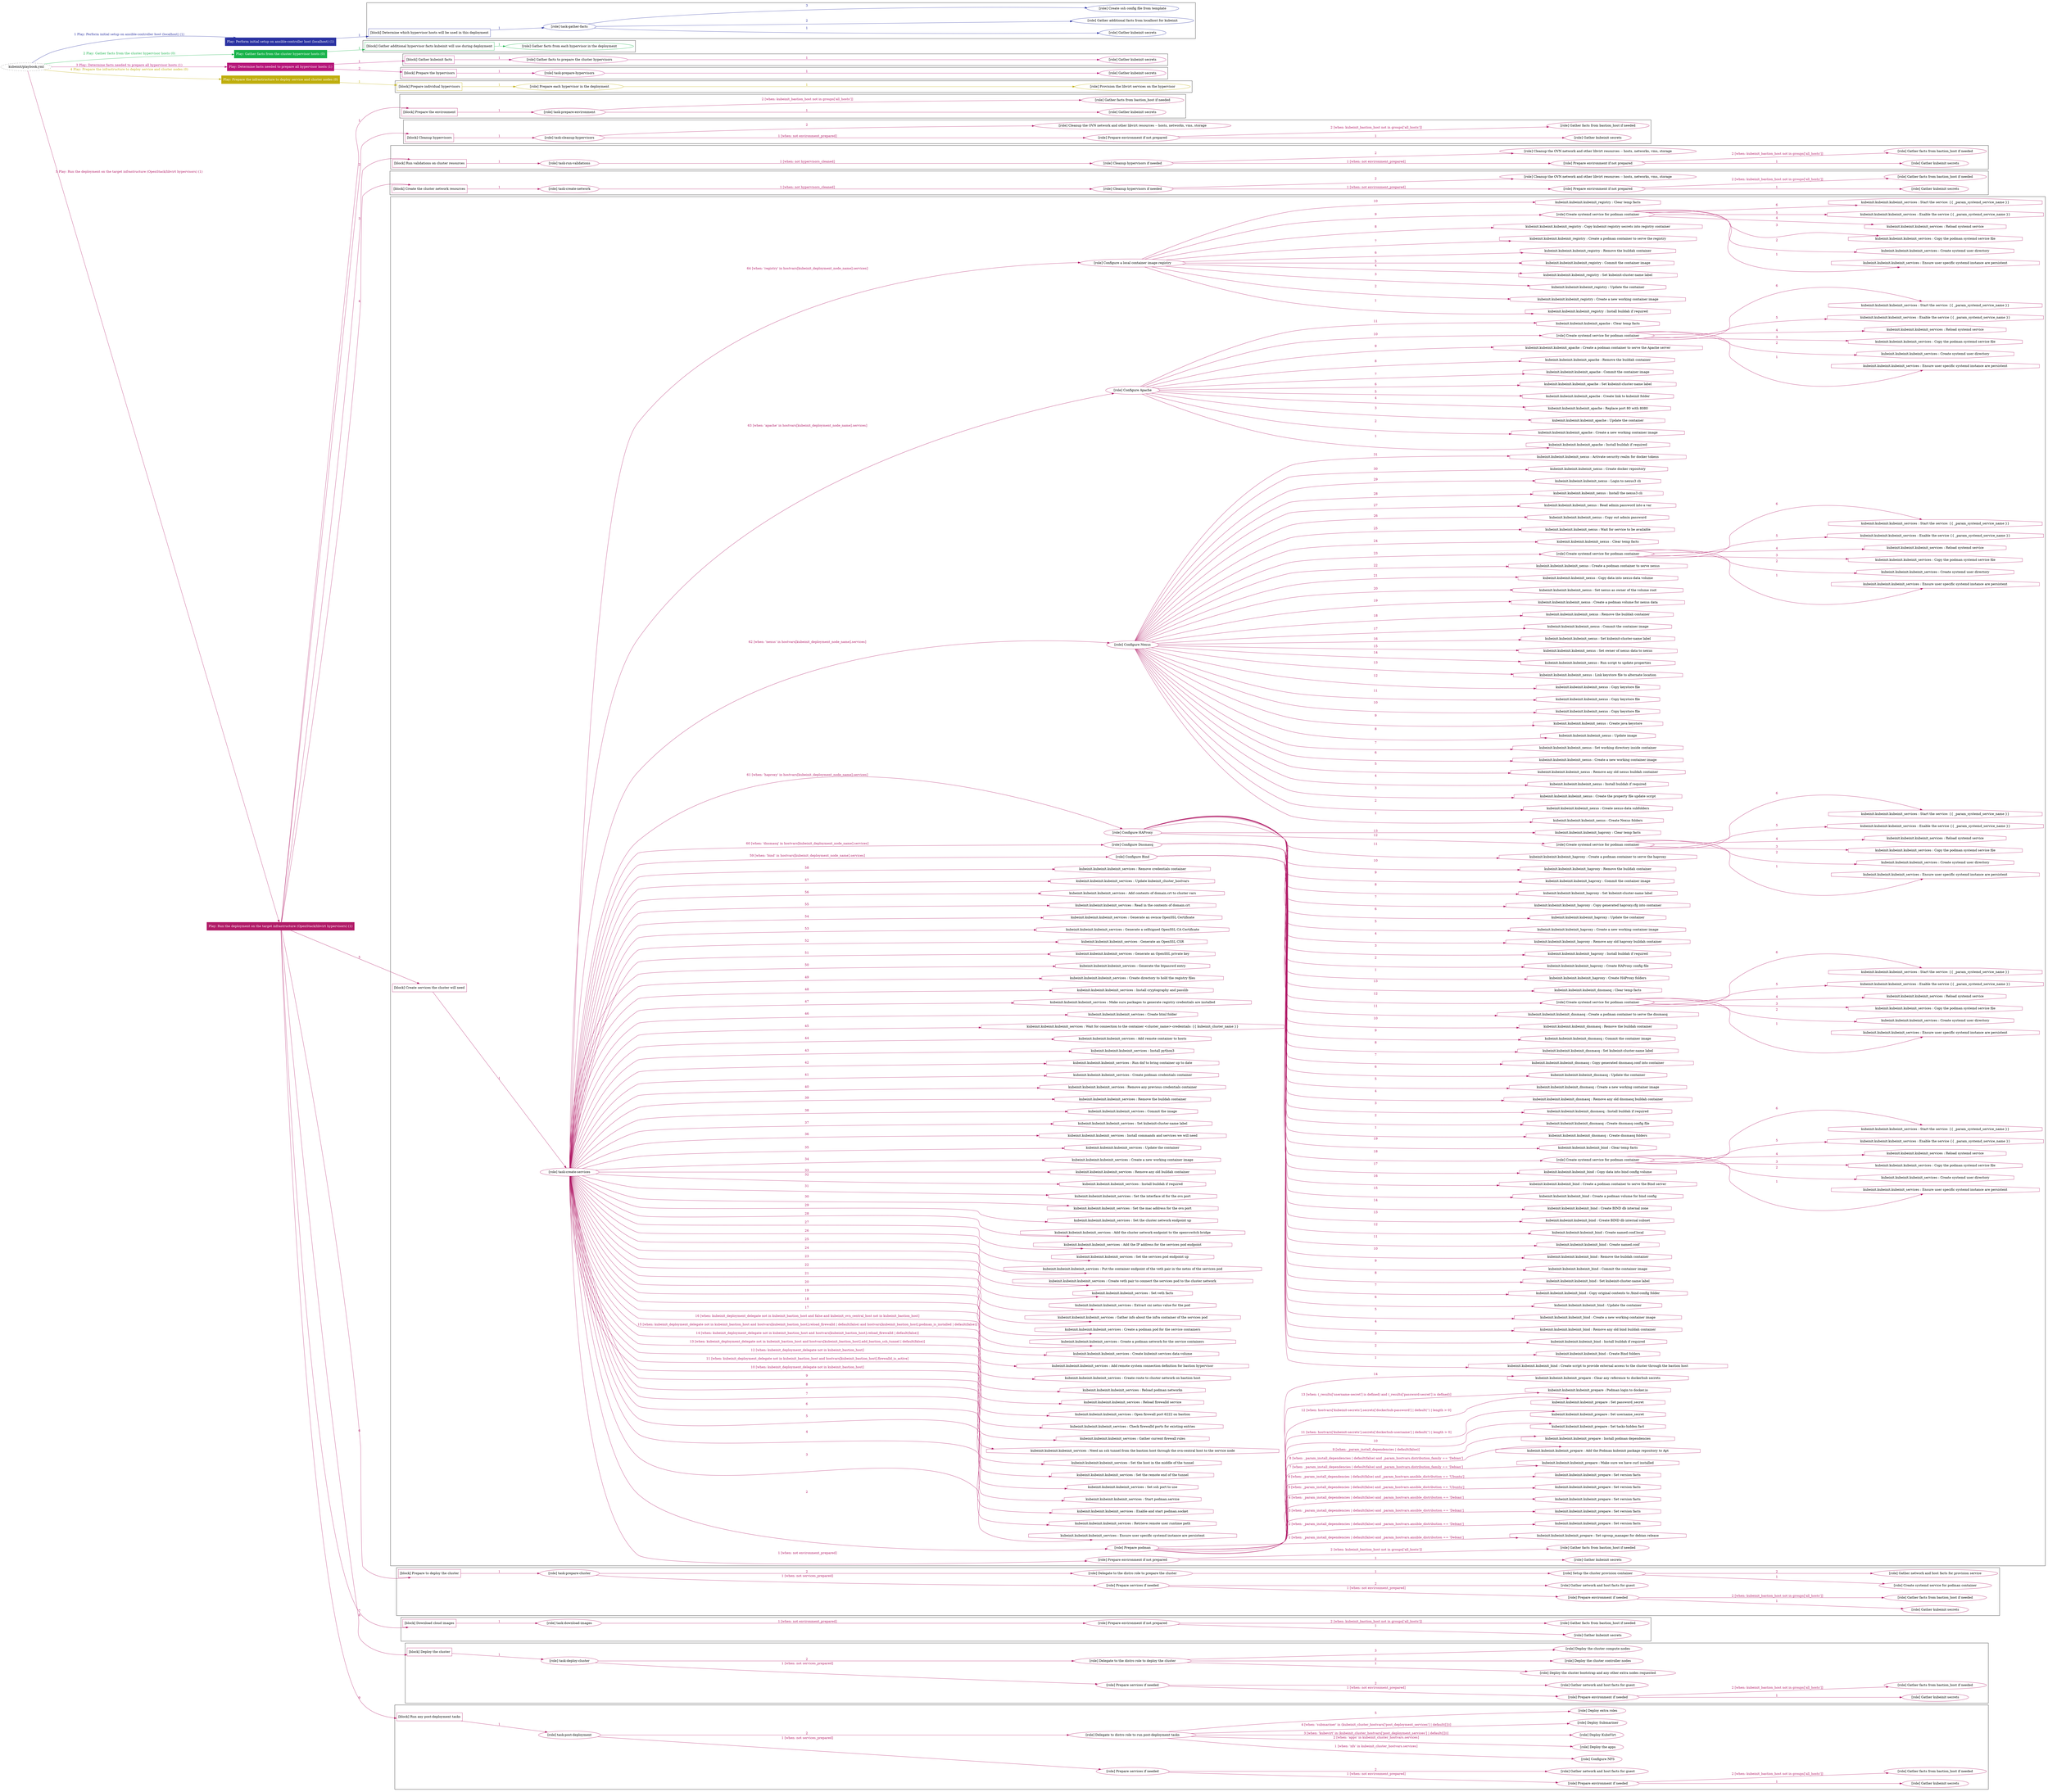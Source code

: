 digraph {
	graph [concentrate=true ordering=in rankdir=LR ratio=fill]
	edge [esep=5 sep=10]
	"kubeinit/playbook.yml" [URL="/home/runner/work/kubeinit/kubeinit/kubeinit/playbook.yml" id=playbook_19ceb549 style=dotted]
	"kubeinit/playbook.yml" -> play_109dc5f4 [label="1 Play: Perform initial setup on ansible-controller host (localhost) (1)" color="#2a32a2" fontcolor="#2a32a2" id=edge_play_109dc5f4 labeltooltip="1 Play: Perform initial setup on ansible-controller host (localhost) (1)" tooltip="1 Play: Perform initial setup on ansible-controller host (localhost) (1)"]
	subgraph "Play: Perform initial setup on ansible-controller host (localhost) (1)" {
		play_109dc5f4 [label="Play: Perform initial setup on ansible-controller host (localhost) (1)" URL="/home/runner/work/kubeinit/kubeinit/kubeinit/playbook.yml" color="#2a32a2" fontcolor="#ffffff" id=play_109dc5f4 shape=box style=filled tooltip=localhost]
		play_109dc5f4 -> block_41148b63 [label=1 color="#2a32a2" fontcolor="#2a32a2" id=edge_block_41148b63 labeltooltip=1 tooltip=1]
		subgraph cluster_block_41148b63 {
			block_41148b63 [label="[block] Determine which hypervisor hosts will be used in this deployment" URL="/home/runner/work/kubeinit/kubeinit/kubeinit/playbook.yml" color="#2a32a2" id=block_41148b63 labeltooltip="Determine which hypervisor hosts will be used in this deployment" shape=box tooltip="Determine which hypervisor hosts will be used in this deployment"]
			block_41148b63 -> role_975c546d [label="1 " color="#2a32a2" fontcolor="#2a32a2" id=edge_role_975c546d labeltooltip="1 " tooltip="1 "]
			subgraph "task-gather-facts" {
				role_975c546d [label="[role] task-gather-facts" URL="/home/runner/work/kubeinit/kubeinit/kubeinit/playbook.yml" color="#2a32a2" id=role_975c546d tooltip="task-gather-facts"]
				role_975c546d -> role_62897a64 [label="1 " color="#2a32a2" fontcolor="#2a32a2" id=edge_role_62897a64 labeltooltip="1 " tooltip="1 "]
				subgraph "Gather kubeinit secrets" {
					role_62897a64 [label="[role] Gather kubeinit secrets" URL="/home/runner/.ansible/collections/ansible_collections/kubeinit/kubeinit/roles/kubeinit_prepare/tasks/build_hypervisors_group.yml" color="#2a32a2" id=role_62897a64 tooltip="Gather kubeinit secrets"]
				}
				role_975c546d -> role_4b1588be [label="2 " color="#2a32a2" fontcolor="#2a32a2" id=edge_role_4b1588be labeltooltip="2 " tooltip="2 "]
				subgraph "Gather additional facts from localhost for kubeinit" {
					role_4b1588be [label="[role] Gather additional facts from localhost for kubeinit" URL="/home/runner/.ansible/collections/ansible_collections/kubeinit/kubeinit/roles/kubeinit_prepare/tasks/build_hypervisors_group.yml" color="#2a32a2" id=role_4b1588be tooltip="Gather additional facts from localhost for kubeinit"]
				}
				role_975c546d -> role_f54a9b98 [label="3 " color="#2a32a2" fontcolor="#2a32a2" id=edge_role_f54a9b98 labeltooltip="3 " tooltip="3 "]
				subgraph "Create ssh config file from template" {
					role_f54a9b98 [label="[role] Create ssh config file from template" URL="/home/runner/.ansible/collections/ansible_collections/kubeinit/kubeinit/roles/kubeinit_prepare/tasks/build_hypervisors_group.yml" color="#2a32a2" id=role_f54a9b98 tooltip="Create ssh config file from template"]
				}
			}
		}
	}
	"kubeinit/playbook.yml" -> play_c04dcffd [label="2 Play: Gather facts from the cluster hypervisor hosts (0)" color="#19b34b" fontcolor="#19b34b" id=edge_play_c04dcffd labeltooltip="2 Play: Gather facts from the cluster hypervisor hosts (0)" tooltip="2 Play: Gather facts from the cluster hypervisor hosts (0)"]
	subgraph "Play: Gather facts from the cluster hypervisor hosts (0)" {
		play_c04dcffd [label="Play: Gather facts from the cluster hypervisor hosts (0)" URL="/home/runner/work/kubeinit/kubeinit/kubeinit/playbook.yml" color="#19b34b" fontcolor="#ffffff" id=play_c04dcffd shape=box style=filled tooltip="Play: Gather facts from the cluster hypervisor hosts (0)"]
		play_c04dcffd -> block_6f17162e [label=1 color="#19b34b" fontcolor="#19b34b" id=edge_block_6f17162e labeltooltip=1 tooltip=1]
		subgraph cluster_block_6f17162e {
			block_6f17162e [label="[block] Gather additional hypervisor facts kubeinit will use during deployment" URL="/home/runner/work/kubeinit/kubeinit/kubeinit/playbook.yml" color="#19b34b" id=block_6f17162e labeltooltip="Gather additional hypervisor facts kubeinit will use during deployment" shape=box tooltip="Gather additional hypervisor facts kubeinit will use during deployment"]
			block_6f17162e -> role_b672efb3 [label="1 " color="#19b34b" fontcolor="#19b34b" id=edge_role_b672efb3 labeltooltip="1 " tooltip="1 "]
			subgraph "Gather facts from each hypervisor in the deployment" {
				role_b672efb3 [label="[role] Gather facts from each hypervisor in the deployment" URL="/home/runner/work/kubeinit/kubeinit/kubeinit/playbook.yml" color="#19b34b" id=role_b672efb3 tooltip="Gather facts from each hypervisor in the deployment"]
			}
		}
	}
	"kubeinit/playbook.yml" -> play_3ca0e07f [label="3 Play: Determine facts needed to prepare all hypervisor hosts (1)" color="#b61679" fontcolor="#b61679" id=edge_play_3ca0e07f labeltooltip="3 Play: Determine facts needed to prepare all hypervisor hosts (1)" tooltip="3 Play: Determine facts needed to prepare all hypervisor hosts (1)"]
	subgraph "Play: Determine facts needed to prepare all hypervisor hosts (1)" {
		play_3ca0e07f [label="Play: Determine facts needed to prepare all hypervisor hosts (1)" URL="/home/runner/work/kubeinit/kubeinit/kubeinit/playbook.yml" color="#b61679" fontcolor="#ffffff" id=play_3ca0e07f shape=box style=filled tooltip=localhost]
		play_3ca0e07f -> block_b982c8a2 [label=1 color="#b61679" fontcolor="#b61679" id=edge_block_b982c8a2 labeltooltip=1 tooltip=1]
		subgraph cluster_block_b982c8a2 {
			block_b982c8a2 [label="[block] Gather kubeinit facts" URL="/home/runner/work/kubeinit/kubeinit/kubeinit/playbook.yml" color="#b61679" id=block_b982c8a2 labeltooltip="Gather kubeinit facts" shape=box tooltip="Gather kubeinit facts"]
			block_b982c8a2 -> role_2e2bf76b [label="1 " color="#b61679" fontcolor="#b61679" id=edge_role_2e2bf76b labeltooltip="1 " tooltip="1 "]
			subgraph "Gather facts to prepare the cluster hypervisors" {
				role_2e2bf76b [label="[role] Gather facts to prepare the cluster hypervisors" URL="/home/runner/work/kubeinit/kubeinit/kubeinit/playbook.yml" color="#b61679" id=role_2e2bf76b tooltip="Gather facts to prepare the cluster hypervisors"]
				role_2e2bf76b -> role_b80dabf0 [label="1 " color="#b61679" fontcolor="#b61679" id=edge_role_b80dabf0 labeltooltip="1 " tooltip="1 "]
				subgraph "Gather kubeinit secrets" {
					role_b80dabf0 [label="[role] Gather kubeinit secrets" URL="/home/runner/.ansible/collections/ansible_collections/kubeinit/kubeinit/roles/kubeinit_prepare/tasks/gather_kubeinit_facts.yml" color="#b61679" id=role_b80dabf0 tooltip="Gather kubeinit secrets"]
				}
			}
		}
		play_3ca0e07f -> block_082173c5 [label=2 color="#b61679" fontcolor="#b61679" id=edge_block_082173c5 labeltooltip=2 tooltip=2]
		subgraph cluster_block_082173c5 {
			block_082173c5 [label="[block] Prepare the hypervisors" URL="/home/runner/work/kubeinit/kubeinit/kubeinit/playbook.yml" color="#b61679" id=block_082173c5 labeltooltip="Prepare the hypervisors" shape=box tooltip="Prepare the hypervisors"]
			block_082173c5 -> role_8eef93e2 [label="1 " color="#b61679" fontcolor="#b61679" id=edge_role_8eef93e2 labeltooltip="1 " tooltip="1 "]
			subgraph "task-prepare-hypervisors" {
				role_8eef93e2 [label="[role] task-prepare-hypervisors" URL="/home/runner/work/kubeinit/kubeinit/kubeinit/playbook.yml" color="#b61679" id=role_8eef93e2 tooltip="task-prepare-hypervisors"]
				role_8eef93e2 -> role_71bf714e [label="1 " color="#b61679" fontcolor="#b61679" id=edge_role_71bf714e labeltooltip="1 " tooltip="1 "]
				subgraph "Gather kubeinit secrets" {
					role_71bf714e [label="[role] Gather kubeinit secrets" URL="/home/runner/.ansible/collections/ansible_collections/kubeinit/kubeinit/roles/kubeinit_prepare/tasks/gather_kubeinit_facts.yml" color="#b61679" id=role_71bf714e tooltip="Gather kubeinit secrets"]
				}
			}
		}
	}
	"kubeinit/playbook.yml" -> play_4343e09a [label="4 Play: Prepare the infrastructure to deploy service and cluster nodes (0)" color="#bfae0d" fontcolor="#bfae0d" id=edge_play_4343e09a labeltooltip="4 Play: Prepare the infrastructure to deploy service and cluster nodes (0)" tooltip="4 Play: Prepare the infrastructure to deploy service and cluster nodes (0)"]
	subgraph "Play: Prepare the infrastructure to deploy service and cluster nodes (0)" {
		play_4343e09a [label="Play: Prepare the infrastructure to deploy service and cluster nodes (0)" URL="/home/runner/work/kubeinit/kubeinit/kubeinit/playbook.yml" color="#bfae0d" fontcolor="#ffffff" id=play_4343e09a shape=box style=filled tooltip="Play: Prepare the infrastructure to deploy service and cluster nodes (0)"]
		play_4343e09a -> block_9d6bf02f [label=1 color="#bfae0d" fontcolor="#bfae0d" id=edge_block_9d6bf02f labeltooltip=1 tooltip=1]
		subgraph cluster_block_9d6bf02f {
			block_9d6bf02f [label="[block] Prepare individual hypervisors" URL="/home/runner/work/kubeinit/kubeinit/kubeinit/playbook.yml" color="#bfae0d" id=block_9d6bf02f labeltooltip="Prepare individual hypervisors" shape=box tooltip="Prepare individual hypervisors"]
			block_9d6bf02f -> role_82ccf39c [label="1 " color="#bfae0d" fontcolor="#bfae0d" id=edge_role_82ccf39c labeltooltip="1 " tooltip="1 "]
			subgraph "Prepare each hypervisor in the deployment" {
				role_82ccf39c [label="[role] Prepare each hypervisor in the deployment" URL="/home/runner/work/kubeinit/kubeinit/kubeinit/playbook.yml" color="#bfae0d" id=role_82ccf39c tooltip="Prepare each hypervisor in the deployment"]
				role_82ccf39c -> role_a92608c7 [label="1 " color="#bfae0d" fontcolor="#bfae0d" id=edge_role_a92608c7 labeltooltip="1 " tooltip="1 "]
				subgraph "Provision the libvirt services on the hypervisor" {
					role_a92608c7 [label="[role] Provision the libvirt services on the hypervisor" URL="/home/runner/.ansible/collections/ansible_collections/kubeinit/kubeinit/roles/kubeinit_prepare/tasks/prepare_hypervisor.yml" color="#bfae0d" id=role_a92608c7 tooltip="Provision the libvirt services on the hypervisor"]
				}
			}
		}
	}
	"kubeinit/playbook.yml" -> play_3e3a22b5 [label="5 Play: Run the deployment on the target infrastructure (OpenStack/libvirt hypervisors) (1)" color="#b11b67" fontcolor="#b11b67" id=edge_play_3e3a22b5 labeltooltip="5 Play: Run the deployment on the target infrastructure (OpenStack/libvirt hypervisors) (1)" tooltip="5 Play: Run the deployment on the target infrastructure (OpenStack/libvirt hypervisors) (1)"]
	subgraph "Play: Run the deployment on the target infrastructure (OpenStack/libvirt hypervisors) (1)" {
		play_3e3a22b5 [label="Play: Run the deployment on the target infrastructure (OpenStack/libvirt hypervisors) (1)" URL="/home/runner/work/kubeinit/kubeinit/kubeinit/playbook.yml" color="#b11b67" fontcolor="#ffffff" id=play_3e3a22b5 shape=box style=filled tooltip=localhost]
		play_3e3a22b5 -> block_f0b44b95 [label=1 color="#b11b67" fontcolor="#b11b67" id=edge_block_f0b44b95 labeltooltip=1 tooltip=1]
		subgraph cluster_block_f0b44b95 {
			block_f0b44b95 [label="[block] Prepare the environment" URL="/home/runner/work/kubeinit/kubeinit/kubeinit/playbook.yml" color="#b11b67" id=block_f0b44b95 labeltooltip="Prepare the environment" shape=box tooltip="Prepare the environment"]
			block_f0b44b95 -> role_732672fc [label="1 " color="#b11b67" fontcolor="#b11b67" id=edge_role_732672fc labeltooltip="1 " tooltip="1 "]
			subgraph "task-prepare-environment" {
				role_732672fc [label="[role] task-prepare-environment" URL="/home/runner/work/kubeinit/kubeinit/kubeinit/playbook.yml" color="#b11b67" id=role_732672fc tooltip="task-prepare-environment"]
				role_732672fc -> role_f5f4e2af [label="1 " color="#b11b67" fontcolor="#b11b67" id=edge_role_f5f4e2af labeltooltip="1 " tooltip="1 "]
				subgraph "Gather kubeinit secrets" {
					role_f5f4e2af [label="[role] Gather kubeinit secrets" URL="/home/runner/.ansible/collections/ansible_collections/kubeinit/kubeinit/roles/kubeinit_prepare/tasks/gather_kubeinit_facts.yml" color="#b11b67" id=role_f5f4e2af tooltip="Gather kubeinit secrets"]
				}
				role_732672fc -> role_6d588496 [label="2 [when: kubeinit_bastion_host not in groups['all_hosts']]" color="#b11b67" fontcolor="#b11b67" id=edge_role_6d588496 labeltooltip="2 [when: kubeinit_bastion_host not in groups['all_hosts']]" tooltip="2 [when: kubeinit_bastion_host not in groups['all_hosts']]"]
				subgraph "Gather facts from bastion_host if needed" {
					role_6d588496 [label="[role] Gather facts from bastion_host if needed" URL="/home/runner/.ansible/collections/ansible_collections/kubeinit/kubeinit/roles/kubeinit_prepare/tasks/main.yml" color="#b11b67" id=role_6d588496 tooltip="Gather facts from bastion_host if needed"]
				}
			}
		}
		play_3e3a22b5 -> block_d075fd83 [label=2 color="#b11b67" fontcolor="#b11b67" id=edge_block_d075fd83 labeltooltip=2 tooltip=2]
		subgraph cluster_block_d075fd83 {
			block_d075fd83 [label="[block] Cleanup hypervisors" URL="/home/runner/work/kubeinit/kubeinit/kubeinit/playbook.yml" color="#b11b67" id=block_d075fd83 labeltooltip="Cleanup hypervisors" shape=box tooltip="Cleanup hypervisors"]
			block_d075fd83 -> role_447b2b18 [label="1 " color="#b11b67" fontcolor="#b11b67" id=edge_role_447b2b18 labeltooltip="1 " tooltip="1 "]
			subgraph "task-cleanup-hypervisors" {
				role_447b2b18 [label="[role] task-cleanup-hypervisors" URL="/home/runner/work/kubeinit/kubeinit/kubeinit/playbook.yml" color="#b11b67" id=role_447b2b18 tooltip="task-cleanup-hypervisors"]
				role_447b2b18 -> role_6bfe6581 [label="1 [when: not environment_prepared]" color="#b11b67" fontcolor="#b11b67" id=edge_role_6bfe6581 labeltooltip="1 [when: not environment_prepared]" tooltip="1 [when: not environment_prepared]"]
				subgraph "Prepare environment if not prepared" {
					role_6bfe6581 [label="[role] Prepare environment if not prepared" URL="/home/runner/.ansible/collections/ansible_collections/kubeinit/kubeinit/roles/kubeinit_libvirt/tasks/cleanup_hypervisors.yml" color="#b11b67" id=role_6bfe6581 tooltip="Prepare environment if not prepared"]
					role_6bfe6581 -> role_68ad1a10 [label="1 " color="#b11b67" fontcolor="#b11b67" id=edge_role_68ad1a10 labeltooltip="1 " tooltip="1 "]
					subgraph "Gather kubeinit secrets" {
						role_68ad1a10 [label="[role] Gather kubeinit secrets" URL="/home/runner/.ansible/collections/ansible_collections/kubeinit/kubeinit/roles/kubeinit_prepare/tasks/gather_kubeinit_facts.yml" color="#b11b67" id=role_68ad1a10 tooltip="Gather kubeinit secrets"]
					}
					role_6bfe6581 -> role_ba6e4dd3 [label="2 [when: kubeinit_bastion_host not in groups['all_hosts']]" color="#b11b67" fontcolor="#b11b67" id=edge_role_ba6e4dd3 labeltooltip="2 [when: kubeinit_bastion_host not in groups['all_hosts']]" tooltip="2 [when: kubeinit_bastion_host not in groups['all_hosts']]"]
					subgraph "Gather facts from bastion_host if needed" {
						role_ba6e4dd3 [label="[role] Gather facts from bastion_host if needed" URL="/home/runner/.ansible/collections/ansible_collections/kubeinit/kubeinit/roles/kubeinit_prepare/tasks/main.yml" color="#b11b67" id=role_ba6e4dd3 tooltip="Gather facts from bastion_host if needed"]
					}
				}
				role_447b2b18 -> role_e6258650 [label="2 " color="#b11b67" fontcolor="#b11b67" id=edge_role_e6258650 labeltooltip="2 " tooltip="2 "]
				subgraph "Cleanup the OVN network and other libvirt resources -- hosts, networks, vms, storage" {
					role_e6258650 [label="[role] Cleanup the OVN network and other libvirt resources -- hosts, networks, vms, storage" URL="/home/runner/.ansible/collections/ansible_collections/kubeinit/kubeinit/roles/kubeinit_libvirt/tasks/cleanup_hypervisors.yml" color="#b11b67" id=role_e6258650 tooltip="Cleanup the OVN network and other libvirt resources -- hosts, networks, vms, storage"]
				}
			}
		}
		play_3e3a22b5 -> block_94a214ef [label=3 color="#b11b67" fontcolor="#b11b67" id=edge_block_94a214ef labeltooltip=3 tooltip=3]
		subgraph cluster_block_94a214ef {
			block_94a214ef [label="[block] Run validations on cluster resources" URL="/home/runner/work/kubeinit/kubeinit/kubeinit/playbook.yml" color="#b11b67" id=block_94a214ef labeltooltip="Run validations on cluster resources" shape=box tooltip="Run validations on cluster resources"]
			block_94a214ef -> role_de857eb3 [label="1 " color="#b11b67" fontcolor="#b11b67" id=edge_role_de857eb3 labeltooltip="1 " tooltip="1 "]
			subgraph "task-run-validations" {
				role_de857eb3 [label="[role] task-run-validations" URL="/home/runner/work/kubeinit/kubeinit/kubeinit/playbook.yml" color="#b11b67" id=role_de857eb3 tooltip="task-run-validations"]
				role_de857eb3 -> role_c30c911c [label="1 [when: not hypervisors_cleaned]" color="#b11b67" fontcolor="#b11b67" id=edge_role_c30c911c labeltooltip="1 [when: not hypervisors_cleaned]" tooltip="1 [when: not hypervisors_cleaned]"]
				subgraph "Cleanup hypervisors if needed" {
					role_c30c911c [label="[role] Cleanup hypervisors if needed" URL="/home/runner/.ansible/collections/ansible_collections/kubeinit/kubeinit/roles/kubeinit_validations/tasks/main.yml" color="#b11b67" id=role_c30c911c tooltip="Cleanup hypervisors if needed"]
					role_c30c911c -> role_20176c6a [label="1 [when: not environment_prepared]" color="#b11b67" fontcolor="#b11b67" id=edge_role_20176c6a labeltooltip="1 [when: not environment_prepared]" tooltip="1 [when: not environment_prepared]"]
					subgraph "Prepare environment if not prepared" {
						role_20176c6a [label="[role] Prepare environment if not prepared" URL="/home/runner/.ansible/collections/ansible_collections/kubeinit/kubeinit/roles/kubeinit_libvirt/tasks/cleanup_hypervisors.yml" color="#b11b67" id=role_20176c6a tooltip="Prepare environment if not prepared"]
						role_20176c6a -> role_8572aff5 [label="1 " color="#b11b67" fontcolor="#b11b67" id=edge_role_8572aff5 labeltooltip="1 " tooltip="1 "]
						subgraph "Gather kubeinit secrets" {
							role_8572aff5 [label="[role] Gather kubeinit secrets" URL="/home/runner/.ansible/collections/ansible_collections/kubeinit/kubeinit/roles/kubeinit_prepare/tasks/gather_kubeinit_facts.yml" color="#b11b67" id=role_8572aff5 tooltip="Gather kubeinit secrets"]
						}
						role_20176c6a -> role_6e73aff3 [label="2 [when: kubeinit_bastion_host not in groups['all_hosts']]" color="#b11b67" fontcolor="#b11b67" id=edge_role_6e73aff3 labeltooltip="2 [when: kubeinit_bastion_host not in groups['all_hosts']]" tooltip="2 [when: kubeinit_bastion_host not in groups['all_hosts']]"]
						subgraph "Gather facts from bastion_host if needed" {
							role_6e73aff3 [label="[role] Gather facts from bastion_host if needed" URL="/home/runner/.ansible/collections/ansible_collections/kubeinit/kubeinit/roles/kubeinit_prepare/tasks/main.yml" color="#b11b67" id=role_6e73aff3 tooltip="Gather facts from bastion_host if needed"]
						}
					}
					role_c30c911c -> role_41f593e7 [label="2 " color="#b11b67" fontcolor="#b11b67" id=edge_role_41f593e7 labeltooltip="2 " tooltip="2 "]
					subgraph "Cleanup the OVN network and other libvirt resources -- hosts, networks, vms, storage" {
						role_41f593e7 [label="[role] Cleanup the OVN network and other libvirt resources -- hosts, networks, vms, storage" URL="/home/runner/.ansible/collections/ansible_collections/kubeinit/kubeinit/roles/kubeinit_libvirt/tasks/cleanup_hypervisors.yml" color="#b11b67" id=role_41f593e7 tooltip="Cleanup the OVN network and other libvirt resources -- hosts, networks, vms, storage"]
					}
				}
			}
		}
		play_3e3a22b5 -> block_6cf1bdaa [label=4 color="#b11b67" fontcolor="#b11b67" id=edge_block_6cf1bdaa labeltooltip=4 tooltip=4]
		subgraph cluster_block_6cf1bdaa {
			block_6cf1bdaa [label="[block] Create the cluster network resources" URL="/home/runner/work/kubeinit/kubeinit/kubeinit/playbook.yml" color="#b11b67" id=block_6cf1bdaa labeltooltip="Create the cluster network resources" shape=box tooltip="Create the cluster network resources"]
			block_6cf1bdaa -> role_179e67ac [label="1 " color="#b11b67" fontcolor="#b11b67" id=edge_role_179e67ac labeltooltip="1 " tooltip="1 "]
			subgraph "task-create-network" {
				role_179e67ac [label="[role] task-create-network" URL="/home/runner/work/kubeinit/kubeinit/kubeinit/playbook.yml" color="#b11b67" id=role_179e67ac tooltip="task-create-network"]
				role_179e67ac -> role_02ee50e0 [label="1 [when: not hypervisors_cleaned]" color="#b11b67" fontcolor="#b11b67" id=edge_role_02ee50e0 labeltooltip="1 [when: not hypervisors_cleaned]" tooltip="1 [when: not hypervisors_cleaned]"]
				subgraph "Cleanup hypervisors if needed" {
					role_02ee50e0 [label="[role] Cleanup hypervisors if needed" URL="/home/runner/.ansible/collections/ansible_collections/kubeinit/kubeinit/roles/kubeinit_libvirt/tasks/create_network.yml" color="#b11b67" id=role_02ee50e0 tooltip="Cleanup hypervisors if needed"]
					role_02ee50e0 -> role_265ce7ad [label="1 [when: not environment_prepared]" color="#b11b67" fontcolor="#b11b67" id=edge_role_265ce7ad labeltooltip="1 [when: not environment_prepared]" tooltip="1 [when: not environment_prepared]"]
					subgraph "Prepare environment if not prepared" {
						role_265ce7ad [label="[role] Prepare environment if not prepared" URL="/home/runner/.ansible/collections/ansible_collections/kubeinit/kubeinit/roles/kubeinit_libvirt/tasks/cleanup_hypervisors.yml" color="#b11b67" id=role_265ce7ad tooltip="Prepare environment if not prepared"]
						role_265ce7ad -> role_ecfa82cf [label="1 " color="#b11b67" fontcolor="#b11b67" id=edge_role_ecfa82cf labeltooltip="1 " tooltip="1 "]
						subgraph "Gather kubeinit secrets" {
							role_ecfa82cf [label="[role] Gather kubeinit secrets" URL="/home/runner/.ansible/collections/ansible_collections/kubeinit/kubeinit/roles/kubeinit_prepare/tasks/gather_kubeinit_facts.yml" color="#b11b67" id=role_ecfa82cf tooltip="Gather kubeinit secrets"]
						}
						role_265ce7ad -> role_14bc7f3c [label="2 [when: kubeinit_bastion_host not in groups['all_hosts']]" color="#b11b67" fontcolor="#b11b67" id=edge_role_14bc7f3c labeltooltip="2 [when: kubeinit_bastion_host not in groups['all_hosts']]" tooltip="2 [when: kubeinit_bastion_host not in groups['all_hosts']]"]
						subgraph "Gather facts from bastion_host if needed" {
							role_14bc7f3c [label="[role] Gather facts from bastion_host if needed" URL="/home/runner/.ansible/collections/ansible_collections/kubeinit/kubeinit/roles/kubeinit_prepare/tasks/main.yml" color="#b11b67" id=role_14bc7f3c tooltip="Gather facts from bastion_host if needed"]
						}
					}
					role_02ee50e0 -> role_6c233d2f [label="2 " color="#b11b67" fontcolor="#b11b67" id=edge_role_6c233d2f labeltooltip="2 " tooltip="2 "]
					subgraph "Cleanup the OVN network and other libvirt resources -- hosts, networks, vms, storage" {
						role_6c233d2f [label="[role] Cleanup the OVN network and other libvirt resources -- hosts, networks, vms, storage" URL="/home/runner/.ansible/collections/ansible_collections/kubeinit/kubeinit/roles/kubeinit_libvirt/tasks/cleanup_hypervisors.yml" color="#b11b67" id=role_6c233d2f tooltip="Cleanup the OVN network and other libvirt resources -- hosts, networks, vms, storage"]
					}
				}
			}
		}
		play_3e3a22b5 -> block_361144b0 [label=5 color="#b11b67" fontcolor="#b11b67" id=edge_block_361144b0 labeltooltip=5 tooltip=5]
		subgraph cluster_block_361144b0 {
			block_361144b0 [label="[block] Create services the cluster will need" URL="/home/runner/work/kubeinit/kubeinit/kubeinit/playbook.yml" color="#b11b67" id=block_361144b0 labeltooltip="Create services the cluster will need" shape=box tooltip="Create services the cluster will need"]
			block_361144b0 -> role_63666b82 [label="1 " color="#b11b67" fontcolor="#b11b67" id=edge_role_63666b82 labeltooltip="1 " tooltip="1 "]
			subgraph "task-create-services" {
				role_63666b82 [label="[role] task-create-services" URL="/home/runner/work/kubeinit/kubeinit/kubeinit/playbook.yml" color="#b11b67" id=role_63666b82 tooltip="task-create-services"]
				role_63666b82 -> role_5d34a6b1 [label="1 [when: not environment_prepared]" color="#b11b67" fontcolor="#b11b67" id=edge_role_5d34a6b1 labeltooltip="1 [when: not environment_prepared]" tooltip="1 [when: not environment_prepared]"]
				subgraph "Prepare environment if not prepared" {
					role_5d34a6b1 [label="[role] Prepare environment if not prepared" URL="/home/runner/.ansible/collections/ansible_collections/kubeinit/kubeinit/roles/kubeinit_services/tasks/main.yml" color="#b11b67" id=role_5d34a6b1 tooltip="Prepare environment if not prepared"]
					role_5d34a6b1 -> role_df492aaf [label="1 " color="#b11b67" fontcolor="#b11b67" id=edge_role_df492aaf labeltooltip="1 " tooltip="1 "]
					subgraph "Gather kubeinit secrets" {
						role_df492aaf [label="[role] Gather kubeinit secrets" URL="/home/runner/.ansible/collections/ansible_collections/kubeinit/kubeinit/roles/kubeinit_prepare/tasks/gather_kubeinit_facts.yml" color="#b11b67" id=role_df492aaf tooltip="Gather kubeinit secrets"]
					}
					role_5d34a6b1 -> role_5e5277d9 [label="2 [when: kubeinit_bastion_host not in groups['all_hosts']]" color="#b11b67" fontcolor="#b11b67" id=edge_role_5e5277d9 labeltooltip="2 [when: kubeinit_bastion_host not in groups['all_hosts']]" tooltip="2 [when: kubeinit_bastion_host not in groups['all_hosts']]"]
					subgraph "Gather facts from bastion_host if needed" {
						role_5e5277d9 [label="[role] Gather facts from bastion_host if needed" URL="/home/runner/.ansible/collections/ansible_collections/kubeinit/kubeinit/roles/kubeinit_prepare/tasks/main.yml" color="#b11b67" id=role_5e5277d9 tooltip="Gather facts from bastion_host if needed"]
					}
				}
				role_63666b82 -> role_cab947d5 [label="2 " color="#b11b67" fontcolor="#b11b67" id=edge_role_cab947d5 labeltooltip="2 " tooltip="2 "]
				subgraph "Prepare podman" {
					role_cab947d5 [label="[role] Prepare podman" URL="/home/runner/.ansible/collections/ansible_collections/kubeinit/kubeinit/roles/kubeinit_services/tasks/00_create_service_pod.yml" color="#b11b67" id=role_cab947d5 tooltip="Prepare podman"]
					task_702c8744 [label="kubeinit.kubeinit.kubeinit_prepare : Set cgroup_manager for debian release" URL="/home/runner/.ansible/collections/ansible_collections/kubeinit/kubeinit/roles/kubeinit_prepare/tasks/prepare_podman.yml" color="#b11b67" id=task_702c8744 shape=octagon tooltip="kubeinit.kubeinit.kubeinit_prepare : Set cgroup_manager for debian release"]
					role_cab947d5 -> task_702c8744 [label="1 [when: _param_install_dependencies | default(false) and _param_hostvars.ansible_distribution == 'Debian']" color="#b11b67" fontcolor="#b11b67" id=edge_task_702c8744 labeltooltip="1 [when: _param_install_dependencies | default(false) and _param_hostvars.ansible_distribution == 'Debian']" tooltip="1 [when: _param_install_dependencies | default(false) and _param_hostvars.ansible_distribution == 'Debian']"]
					task_3b98b916 [label="kubeinit.kubeinit.kubeinit_prepare : Set version facts" URL="/home/runner/.ansible/collections/ansible_collections/kubeinit/kubeinit/roles/kubeinit_prepare/tasks/prepare_podman.yml" color="#b11b67" id=task_3b98b916 shape=octagon tooltip="kubeinit.kubeinit.kubeinit_prepare : Set version facts"]
					role_cab947d5 -> task_3b98b916 [label="2 [when: _param_install_dependencies | default(false) and _param_hostvars.ansible_distribution == 'Debian']" color="#b11b67" fontcolor="#b11b67" id=edge_task_3b98b916 labeltooltip="2 [when: _param_install_dependencies | default(false) and _param_hostvars.ansible_distribution == 'Debian']" tooltip="2 [when: _param_install_dependencies | default(false) and _param_hostvars.ansible_distribution == 'Debian']"]
					task_62a1c07a [label="kubeinit.kubeinit.kubeinit_prepare : Set version facts" URL="/home/runner/.ansible/collections/ansible_collections/kubeinit/kubeinit/roles/kubeinit_prepare/tasks/prepare_podman.yml" color="#b11b67" id=task_62a1c07a shape=octagon tooltip="kubeinit.kubeinit.kubeinit_prepare : Set version facts"]
					role_cab947d5 -> task_62a1c07a [label="3 [when: _param_install_dependencies | default(false) and _param_hostvars.ansible_distribution == 'Debian']" color="#b11b67" fontcolor="#b11b67" id=edge_task_62a1c07a labeltooltip="3 [when: _param_install_dependencies | default(false) and _param_hostvars.ansible_distribution == 'Debian']" tooltip="3 [when: _param_install_dependencies | default(false) and _param_hostvars.ansible_distribution == 'Debian']"]
					task_557c8072 [label="kubeinit.kubeinit.kubeinit_prepare : Set version facts" URL="/home/runner/.ansible/collections/ansible_collections/kubeinit/kubeinit/roles/kubeinit_prepare/tasks/prepare_podman.yml" color="#b11b67" id=task_557c8072 shape=octagon tooltip="kubeinit.kubeinit.kubeinit_prepare : Set version facts"]
					role_cab947d5 -> task_557c8072 [label="4 [when: _param_install_dependencies | default(false) and _param_hostvars.ansible_distribution == 'Debian']" color="#b11b67" fontcolor="#b11b67" id=edge_task_557c8072 labeltooltip="4 [when: _param_install_dependencies | default(false) and _param_hostvars.ansible_distribution == 'Debian']" tooltip="4 [when: _param_install_dependencies | default(false) and _param_hostvars.ansible_distribution == 'Debian']"]
					task_128f9e3d [label="kubeinit.kubeinit.kubeinit_prepare : Set version facts" URL="/home/runner/.ansible/collections/ansible_collections/kubeinit/kubeinit/roles/kubeinit_prepare/tasks/prepare_podman.yml" color="#b11b67" id=task_128f9e3d shape=octagon tooltip="kubeinit.kubeinit.kubeinit_prepare : Set version facts"]
					role_cab947d5 -> task_128f9e3d [label="5 [when: _param_install_dependencies | default(false) and _param_hostvars.ansible_distribution == 'Ubuntu']" color="#b11b67" fontcolor="#b11b67" id=edge_task_128f9e3d labeltooltip="5 [when: _param_install_dependencies | default(false) and _param_hostvars.ansible_distribution == 'Ubuntu']" tooltip="5 [when: _param_install_dependencies | default(false) and _param_hostvars.ansible_distribution == 'Ubuntu']"]
					task_d1c6f61c [label="kubeinit.kubeinit.kubeinit_prepare : Set version facts" URL="/home/runner/.ansible/collections/ansible_collections/kubeinit/kubeinit/roles/kubeinit_prepare/tasks/prepare_podman.yml" color="#b11b67" id=task_d1c6f61c shape=octagon tooltip="kubeinit.kubeinit.kubeinit_prepare : Set version facts"]
					role_cab947d5 -> task_d1c6f61c [label="6 [when: _param_install_dependencies | default(false) and _param_hostvars.ansible_distribution == 'Ubuntu']" color="#b11b67" fontcolor="#b11b67" id=edge_task_d1c6f61c labeltooltip="6 [when: _param_install_dependencies | default(false) and _param_hostvars.ansible_distribution == 'Ubuntu']" tooltip="6 [when: _param_install_dependencies | default(false) and _param_hostvars.ansible_distribution == 'Ubuntu']"]
					task_c7c1ad74 [label="kubeinit.kubeinit.kubeinit_prepare : Make sure we have curl installed" URL="/home/runner/.ansible/collections/ansible_collections/kubeinit/kubeinit/roles/kubeinit_prepare/tasks/prepare_podman.yml" color="#b11b67" id=task_c7c1ad74 shape=octagon tooltip="kubeinit.kubeinit.kubeinit_prepare : Make sure we have curl installed"]
					role_cab947d5 -> task_c7c1ad74 [label="7 [when: _param_install_dependencies | default(false) and _param_hostvars.distribution_family == 'Debian']" color="#b11b67" fontcolor="#b11b67" id=edge_task_c7c1ad74 labeltooltip="7 [when: _param_install_dependencies | default(false) and _param_hostvars.distribution_family == 'Debian']" tooltip="7 [when: _param_install_dependencies | default(false) and _param_hostvars.distribution_family == 'Debian']"]
					task_7fcddcdc [label="kubeinit.kubeinit.kubeinit_prepare : Add the Podman kubeinit package repository to Apt" URL="/home/runner/.ansible/collections/ansible_collections/kubeinit/kubeinit/roles/kubeinit_prepare/tasks/prepare_podman.yml" color="#b11b67" id=task_7fcddcdc shape=octagon tooltip="kubeinit.kubeinit.kubeinit_prepare : Add the Podman kubeinit package repository to Apt"]
					role_cab947d5 -> task_7fcddcdc [label="8 [when: _param_install_dependencies | default(false) and _param_hostvars.distribution_family == 'Debian']" color="#b11b67" fontcolor="#b11b67" id=edge_task_7fcddcdc labeltooltip="8 [when: _param_install_dependencies | default(false) and _param_hostvars.distribution_family == 'Debian']" tooltip="8 [when: _param_install_dependencies | default(false) and _param_hostvars.distribution_family == 'Debian']"]
					task_6b896196 [label="kubeinit.kubeinit.kubeinit_prepare : Install podman dependencies" URL="/home/runner/.ansible/collections/ansible_collections/kubeinit/kubeinit/roles/kubeinit_prepare/tasks/prepare_podman.yml" color="#b11b67" id=task_6b896196 shape=octagon tooltip="kubeinit.kubeinit.kubeinit_prepare : Install podman dependencies"]
					role_cab947d5 -> task_6b896196 [label="9 [when: _param_install_dependencies | default(false)]" color="#b11b67" fontcolor="#b11b67" id=edge_task_6b896196 labeltooltip="9 [when: _param_install_dependencies | default(false)]" tooltip="9 [when: _param_install_dependencies | default(false)]"]
					task_b23e7dae [label="kubeinit.kubeinit.kubeinit_prepare : Set tasks-hidden fact" URL="/home/runner/.ansible/collections/ansible_collections/kubeinit/kubeinit/roles/kubeinit_prepare/tasks/prepare_podman.yml" color="#b11b67" id=task_b23e7dae shape=octagon tooltip="kubeinit.kubeinit.kubeinit_prepare : Set tasks-hidden fact"]
					role_cab947d5 -> task_b23e7dae [label="10 " color="#b11b67" fontcolor="#b11b67" id=edge_task_b23e7dae labeltooltip="10 " tooltip="10 "]
					task_f21d0dcf [label="kubeinit.kubeinit.kubeinit_prepare : Set username_secret" URL="/home/runner/.ansible/collections/ansible_collections/kubeinit/kubeinit/roles/kubeinit_prepare/tasks/prepare_podman.yml" color="#b11b67" id=task_f21d0dcf shape=octagon tooltip="kubeinit.kubeinit.kubeinit_prepare : Set username_secret"]
					role_cab947d5 -> task_f21d0dcf [label="11 [when: hostvars['kubeinit-secrets'].secrets['dockerhub-username'] | default('') | length > 0]" color="#b11b67" fontcolor="#b11b67" id=edge_task_f21d0dcf labeltooltip="11 [when: hostvars['kubeinit-secrets'].secrets['dockerhub-username'] | default('') | length > 0]" tooltip="11 [when: hostvars['kubeinit-secrets'].secrets['dockerhub-username'] | default('') | length > 0]"]
					task_5203def1 [label="kubeinit.kubeinit.kubeinit_prepare : Set password_secret" URL="/home/runner/.ansible/collections/ansible_collections/kubeinit/kubeinit/roles/kubeinit_prepare/tasks/prepare_podman.yml" color="#b11b67" id=task_5203def1 shape=octagon tooltip="kubeinit.kubeinit.kubeinit_prepare : Set password_secret"]
					role_cab947d5 -> task_5203def1 [label="12 [when: hostvars['kubeinit-secrets'].secrets['dockerhub-password'] | default('') | length > 0]" color="#b11b67" fontcolor="#b11b67" id=edge_task_5203def1 labeltooltip="12 [when: hostvars['kubeinit-secrets'].secrets['dockerhub-password'] | default('') | length > 0]" tooltip="12 [when: hostvars['kubeinit-secrets'].secrets['dockerhub-password'] | default('') | length > 0]"]
					task_e3c0f53b [label="kubeinit.kubeinit.kubeinit_prepare : Podman login to docker.io" URL="/home/runner/.ansible/collections/ansible_collections/kubeinit/kubeinit/roles/kubeinit_prepare/tasks/prepare_podman.yml" color="#b11b67" id=task_e3c0f53b shape=octagon tooltip="kubeinit.kubeinit.kubeinit_prepare : Podman login to docker.io"]
					role_cab947d5 -> task_e3c0f53b [label="13 [when: (_results['username-secret'] is defined) and (_results['password-secret'] is defined)]" color="#b11b67" fontcolor="#b11b67" id=edge_task_e3c0f53b labeltooltip="13 [when: (_results['username-secret'] is defined) and (_results['password-secret'] is defined)]" tooltip="13 [when: (_results['username-secret'] is defined) and (_results['password-secret'] is defined)]"]
					task_68f388fb [label="kubeinit.kubeinit.kubeinit_prepare : Clear any reference to dockerhub secrets" URL="/home/runner/.ansible/collections/ansible_collections/kubeinit/kubeinit/roles/kubeinit_prepare/tasks/prepare_podman.yml" color="#b11b67" id=task_68f388fb shape=octagon tooltip="kubeinit.kubeinit.kubeinit_prepare : Clear any reference to dockerhub secrets"]
					role_cab947d5 -> task_68f388fb [label="14 " color="#b11b67" fontcolor="#b11b67" id=edge_task_68f388fb labeltooltip="14 " tooltip="14 "]
				}
				task_8ed4452d [label="kubeinit.kubeinit.kubeinit_services : Ensure user specific systemd instance are persistent" URL="/home/runner/.ansible/collections/ansible_collections/kubeinit/kubeinit/roles/kubeinit_services/tasks/00_create_service_pod.yml" color="#b11b67" id=task_8ed4452d shape=octagon tooltip="kubeinit.kubeinit.kubeinit_services : Ensure user specific systemd instance are persistent"]
				role_63666b82 -> task_8ed4452d [label="3 " color="#b11b67" fontcolor="#b11b67" id=edge_task_8ed4452d labeltooltip="3 " tooltip="3 "]
				task_5c14f739 [label="kubeinit.kubeinit.kubeinit_services : Retrieve remote user runtime path" URL="/home/runner/.ansible/collections/ansible_collections/kubeinit/kubeinit/roles/kubeinit_services/tasks/00_create_service_pod.yml" color="#b11b67" id=task_5c14f739 shape=octagon tooltip="kubeinit.kubeinit.kubeinit_services : Retrieve remote user runtime path"]
				role_63666b82 -> task_5c14f739 [label="4 " color="#b11b67" fontcolor="#b11b67" id=edge_task_5c14f739 labeltooltip="4 " tooltip="4 "]
				task_f0713787 [label="kubeinit.kubeinit.kubeinit_services : Enable and start podman.socket" URL="/home/runner/.ansible/collections/ansible_collections/kubeinit/kubeinit/roles/kubeinit_services/tasks/00_create_service_pod.yml" color="#b11b67" id=task_f0713787 shape=octagon tooltip="kubeinit.kubeinit.kubeinit_services : Enable and start podman.socket"]
				role_63666b82 -> task_f0713787 [label="5 " color="#b11b67" fontcolor="#b11b67" id=edge_task_f0713787 labeltooltip="5 " tooltip="5 "]
				task_44937a07 [label="kubeinit.kubeinit.kubeinit_services : Start podman.service" URL="/home/runner/.ansible/collections/ansible_collections/kubeinit/kubeinit/roles/kubeinit_services/tasks/00_create_service_pod.yml" color="#b11b67" id=task_44937a07 shape=octagon tooltip="kubeinit.kubeinit.kubeinit_services : Start podman.service"]
				role_63666b82 -> task_44937a07 [label="6 " color="#b11b67" fontcolor="#b11b67" id=edge_task_44937a07 labeltooltip="6 " tooltip="6 "]
				task_df27829d [label="kubeinit.kubeinit.kubeinit_services : Set ssh port to use" URL="/home/runner/.ansible/collections/ansible_collections/kubeinit/kubeinit/roles/kubeinit_services/tasks/00_create_service_pod.yml" color="#b11b67" id=task_df27829d shape=octagon tooltip="kubeinit.kubeinit.kubeinit_services : Set ssh port to use"]
				role_63666b82 -> task_df27829d [label="7 " color="#b11b67" fontcolor="#b11b67" id=edge_task_df27829d labeltooltip="7 " tooltip="7 "]
				task_bfbba17d [label="kubeinit.kubeinit.kubeinit_services : Set the remote end of the tunnel" URL="/home/runner/.ansible/collections/ansible_collections/kubeinit/kubeinit/roles/kubeinit_services/tasks/00_create_service_pod.yml" color="#b11b67" id=task_bfbba17d shape=octagon tooltip="kubeinit.kubeinit.kubeinit_services : Set the remote end of the tunnel"]
				role_63666b82 -> task_bfbba17d [label="8 " color="#b11b67" fontcolor="#b11b67" id=edge_task_bfbba17d labeltooltip="8 " tooltip="8 "]
				task_f2865ad3 [label="kubeinit.kubeinit.kubeinit_services : Set the host in the middle of the tunnel" URL="/home/runner/.ansible/collections/ansible_collections/kubeinit/kubeinit/roles/kubeinit_services/tasks/00_create_service_pod.yml" color="#b11b67" id=task_f2865ad3 shape=octagon tooltip="kubeinit.kubeinit.kubeinit_services : Set the host in the middle of the tunnel"]
				role_63666b82 -> task_f2865ad3 [label="9 " color="#b11b67" fontcolor="#b11b67" id=edge_task_f2865ad3 labeltooltip="9 " tooltip="9 "]
				task_cfe2f795 [label="kubeinit.kubeinit.kubeinit_services : Need an ssh tunnel from the bastion host through the ovn-central host to the service node" URL="/home/runner/.ansible/collections/ansible_collections/kubeinit/kubeinit/roles/kubeinit_services/tasks/00_create_service_pod.yml" color="#b11b67" id=task_cfe2f795 shape=octagon tooltip="kubeinit.kubeinit.kubeinit_services : Need an ssh tunnel from the bastion host through the ovn-central host to the service node"]
				role_63666b82 -> task_cfe2f795 [label="10 [when: kubeinit_deployment_delegate not in kubeinit_bastion_host]" color="#b11b67" fontcolor="#b11b67" id=edge_task_cfe2f795 labeltooltip="10 [when: kubeinit_deployment_delegate not in kubeinit_bastion_host]" tooltip="10 [when: kubeinit_deployment_delegate not in kubeinit_bastion_host]"]
				task_b81ae187 [label="kubeinit.kubeinit.kubeinit_services : Gather current firewall rules" URL="/home/runner/.ansible/collections/ansible_collections/kubeinit/kubeinit/roles/kubeinit_services/tasks/00_create_service_pod.yml" color="#b11b67" id=task_b81ae187 shape=octagon tooltip="kubeinit.kubeinit.kubeinit_services : Gather current firewall rules"]
				role_63666b82 -> task_b81ae187 [label="11 [when: kubeinit_deployment_delegate not in kubeinit_bastion_host and hostvars[kubeinit_bastion_host].firewalld_is_active]" color="#b11b67" fontcolor="#b11b67" id=edge_task_b81ae187 labeltooltip="11 [when: kubeinit_deployment_delegate not in kubeinit_bastion_host and hostvars[kubeinit_bastion_host].firewalld_is_active]" tooltip="11 [when: kubeinit_deployment_delegate not in kubeinit_bastion_host and hostvars[kubeinit_bastion_host].firewalld_is_active]"]
				task_c2961fca [label="kubeinit.kubeinit.kubeinit_services : Check firewalld ports for existing entries" URL="/home/runner/.ansible/collections/ansible_collections/kubeinit/kubeinit/roles/kubeinit_services/tasks/00_create_service_pod.yml" color="#b11b67" id=task_c2961fca shape=octagon tooltip="kubeinit.kubeinit.kubeinit_services : Check firewalld ports for existing entries"]
				role_63666b82 -> task_c2961fca [label="12 [when: kubeinit_deployment_delegate not in kubeinit_bastion_host]" color="#b11b67" fontcolor="#b11b67" id=edge_task_c2961fca labeltooltip="12 [when: kubeinit_deployment_delegate not in kubeinit_bastion_host]" tooltip="12 [when: kubeinit_deployment_delegate not in kubeinit_bastion_host]"]
				task_8183e3a5 [label="kubeinit.kubeinit.kubeinit_services : Open firewall port 6222 on bastion" URL="/home/runner/.ansible/collections/ansible_collections/kubeinit/kubeinit/roles/kubeinit_services/tasks/00_create_service_pod.yml" color="#b11b67" id=task_8183e3a5 shape=octagon tooltip="kubeinit.kubeinit.kubeinit_services : Open firewall port 6222 on bastion"]
				role_63666b82 -> task_8183e3a5 [label="13 [when: kubeinit_deployment_delegate not in kubeinit_bastion_host and hostvars[kubeinit_bastion_host].add_bastion_ssh_tunnel | default(false)]" color="#b11b67" fontcolor="#b11b67" id=edge_task_8183e3a5 labeltooltip="13 [when: kubeinit_deployment_delegate not in kubeinit_bastion_host and hostvars[kubeinit_bastion_host].add_bastion_ssh_tunnel | default(false)]" tooltip="13 [when: kubeinit_deployment_delegate not in kubeinit_bastion_host and hostvars[kubeinit_bastion_host].add_bastion_ssh_tunnel | default(false)]"]
				task_23b77017 [label="kubeinit.kubeinit.kubeinit_services : Reload firewalld service" URL="/home/runner/.ansible/collections/ansible_collections/kubeinit/kubeinit/roles/kubeinit_services/tasks/00_create_service_pod.yml" color="#b11b67" id=task_23b77017 shape=octagon tooltip="kubeinit.kubeinit.kubeinit_services : Reload firewalld service"]
				role_63666b82 -> task_23b77017 [label="14 [when: kubeinit_deployment_delegate not in kubeinit_bastion_host and hostvars[kubeinit_bastion_host].reload_firewalld | default(false)]" color="#b11b67" fontcolor="#b11b67" id=edge_task_23b77017 labeltooltip="14 [when: kubeinit_deployment_delegate not in kubeinit_bastion_host and hostvars[kubeinit_bastion_host].reload_firewalld | default(false)]" tooltip="14 [when: kubeinit_deployment_delegate not in kubeinit_bastion_host and hostvars[kubeinit_bastion_host].reload_firewalld | default(false)]"]
				task_f66ca26a [label="kubeinit.kubeinit.kubeinit_services : Reload podman networks" URL="/home/runner/.ansible/collections/ansible_collections/kubeinit/kubeinit/roles/kubeinit_services/tasks/00_create_service_pod.yml" color="#b11b67" id=task_f66ca26a shape=octagon tooltip="kubeinit.kubeinit.kubeinit_services : Reload podman networks"]
				role_63666b82 -> task_f66ca26a [label="15 [when: kubeinit_deployment_delegate not in kubeinit_bastion_host and hostvars[kubeinit_bastion_host].reload_firewalld | default(false) and hostvars[kubeinit_bastion_host].podman_is_installed | default(false)]" color="#b11b67" fontcolor="#b11b67" id=edge_task_f66ca26a labeltooltip="15 [when: kubeinit_deployment_delegate not in kubeinit_bastion_host and hostvars[kubeinit_bastion_host].reload_firewalld | default(false) and hostvars[kubeinit_bastion_host].podman_is_installed | default(false)]" tooltip="15 [when: kubeinit_deployment_delegate not in kubeinit_bastion_host and hostvars[kubeinit_bastion_host].reload_firewalld | default(false) and hostvars[kubeinit_bastion_host].podman_is_installed | default(false)]"]
				task_a2e41b5a [label="kubeinit.kubeinit.kubeinit_services : Create route to cluster network on bastion host" URL="/home/runner/.ansible/collections/ansible_collections/kubeinit/kubeinit/roles/kubeinit_services/tasks/00_create_service_pod.yml" color="#b11b67" id=task_a2e41b5a shape=octagon tooltip="kubeinit.kubeinit.kubeinit_services : Create route to cluster network on bastion host"]
				role_63666b82 -> task_a2e41b5a [label="16 [when: kubeinit_deployment_delegate not in kubeinit_bastion_host and false and kubeinit_ovn_central_host not in kubeinit_bastion_host]" color="#b11b67" fontcolor="#b11b67" id=edge_task_a2e41b5a labeltooltip="16 [when: kubeinit_deployment_delegate not in kubeinit_bastion_host and false and kubeinit_ovn_central_host not in kubeinit_bastion_host]" tooltip="16 [when: kubeinit_deployment_delegate not in kubeinit_bastion_host and false and kubeinit_ovn_central_host not in kubeinit_bastion_host]"]
				task_bf79a194 [label="kubeinit.kubeinit.kubeinit_services : Add remote system connection definition for bastion hypervisor" URL="/home/runner/.ansible/collections/ansible_collections/kubeinit/kubeinit/roles/kubeinit_services/tasks/00_create_service_pod.yml" color="#b11b67" id=task_bf79a194 shape=octagon tooltip="kubeinit.kubeinit.kubeinit_services : Add remote system connection definition for bastion hypervisor"]
				role_63666b82 -> task_bf79a194 [label="17 " color="#b11b67" fontcolor="#b11b67" id=edge_task_bf79a194 labeltooltip="17 " tooltip="17 "]
				task_c8611afb [label="kubeinit.kubeinit.kubeinit_services : Create kubeinit services data volume" URL="/home/runner/.ansible/collections/ansible_collections/kubeinit/kubeinit/roles/kubeinit_services/tasks/00_create_service_pod.yml" color="#b11b67" id=task_c8611afb shape=octagon tooltip="kubeinit.kubeinit.kubeinit_services : Create kubeinit services data volume"]
				role_63666b82 -> task_c8611afb [label="18 " color="#b11b67" fontcolor="#b11b67" id=edge_task_c8611afb labeltooltip="18 " tooltip="18 "]
				task_5f89f96c [label="kubeinit.kubeinit.kubeinit_services : Create a podman network for the service containers" URL="/home/runner/.ansible/collections/ansible_collections/kubeinit/kubeinit/roles/kubeinit_services/tasks/00_create_service_pod.yml" color="#b11b67" id=task_5f89f96c shape=octagon tooltip="kubeinit.kubeinit.kubeinit_services : Create a podman network for the service containers"]
				role_63666b82 -> task_5f89f96c [label="19 " color="#b11b67" fontcolor="#b11b67" id=edge_task_5f89f96c labeltooltip="19 " tooltip="19 "]
				task_c6785ecc [label="kubeinit.kubeinit.kubeinit_services : Create a podman pod for the service containers" URL="/home/runner/.ansible/collections/ansible_collections/kubeinit/kubeinit/roles/kubeinit_services/tasks/00_create_service_pod.yml" color="#b11b67" id=task_c6785ecc shape=octagon tooltip="kubeinit.kubeinit.kubeinit_services : Create a podman pod for the service containers"]
				role_63666b82 -> task_c6785ecc [label="20 " color="#b11b67" fontcolor="#b11b67" id=edge_task_c6785ecc labeltooltip="20 " tooltip="20 "]
				task_02f1189a [label="kubeinit.kubeinit.kubeinit_services : Gather info about the infra container of the services pod" URL="/home/runner/.ansible/collections/ansible_collections/kubeinit/kubeinit/roles/kubeinit_services/tasks/00_create_service_pod.yml" color="#b11b67" id=task_02f1189a shape=octagon tooltip="kubeinit.kubeinit.kubeinit_services : Gather info about the infra container of the services pod"]
				role_63666b82 -> task_02f1189a [label="21 " color="#b11b67" fontcolor="#b11b67" id=edge_task_02f1189a labeltooltip="21 " tooltip="21 "]
				task_02aa4d9e [label="kubeinit.kubeinit.kubeinit_services : Extract cni netns value for the pod" URL="/home/runner/.ansible/collections/ansible_collections/kubeinit/kubeinit/roles/kubeinit_services/tasks/00_create_service_pod.yml" color="#b11b67" id=task_02aa4d9e shape=octagon tooltip="kubeinit.kubeinit.kubeinit_services : Extract cni netns value for the pod"]
				role_63666b82 -> task_02aa4d9e [label="22 " color="#b11b67" fontcolor="#b11b67" id=edge_task_02aa4d9e labeltooltip="22 " tooltip="22 "]
				task_87dbd0a6 [label="kubeinit.kubeinit.kubeinit_services : Set veth facts" URL="/home/runner/.ansible/collections/ansible_collections/kubeinit/kubeinit/roles/kubeinit_services/tasks/00_create_service_pod.yml" color="#b11b67" id=task_87dbd0a6 shape=octagon tooltip="kubeinit.kubeinit.kubeinit_services : Set veth facts"]
				role_63666b82 -> task_87dbd0a6 [label="23 " color="#b11b67" fontcolor="#b11b67" id=edge_task_87dbd0a6 labeltooltip="23 " tooltip="23 "]
				task_8db47ce4 [label="kubeinit.kubeinit.kubeinit_services : Create veth pair to connect the services pod to the cluster network" URL="/home/runner/.ansible/collections/ansible_collections/kubeinit/kubeinit/roles/kubeinit_services/tasks/00_create_service_pod.yml" color="#b11b67" id=task_8db47ce4 shape=octagon tooltip="kubeinit.kubeinit.kubeinit_services : Create veth pair to connect the services pod to the cluster network"]
				role_63666b82 -> task_8db47ce4 [label="24 " color="#b11b67" fontcolor="#b11b67" id=edge_task_8db47ce4 labeltooltip="24 " tooltip="24 "]
				task_dbddd7af [label="kubeinit.kubeinit.kubeinit_services : Put the container endpoint of the veth pair in the netns of the services pod" URL="/home/runner/.ansible/collections/ansible_collections/kubeinit/kubeinit/roles/kubeinit_services/tasks/00_create_service_pod.yml" color="#b11b67" id=task_dbddd7af shape=octagon tooltip="kubeinit.kubeinit.kubeinit_services : Put the container endpoint of the veth pair in the netns of the services pod"]
				role_63666b82 -> task_dbddd7af [label="25 " color="#b11b67" fontcolor="#b11b67" id=edge_task_dbddd7af labeltooltip="25 " tooltip="25 "]
				task_057bc07d [label="kubeinit.kubeinit.kubeinit_services : Set the services pod endpoint up" URL="/home/runner/.ansible/collections/ansible_collections/kubeinit/kubeinit/roles/kubeinit_services/tasks/00_create_service_pod.yml" color="#b11b67" id=task_057bc07d shape=octagon tooltip="kubeinit.kubeinit.kubeinit_services : Set the services pod endpoint up"]
				role_63666b82 -> task_057bc07d [label="26 " color="#b11b67" fontcolor="#b11b67" id=edge_task_057bc07d labeltooltip="26 " tooltip="26 "]
				task_faea9053 [label="kubeinit.kubeinit.kubeinit_services : Add the IP address for the services pod endpoint" URL="/home/runner/.ansible/collections/ansible_collections/kubeinit/kubeinit/roles/kubeinit_services/tasks/00_create_service_pod.yml" color="#b11b67" id=task_faea9053 shape=octagon tooltip="kubeinit.kubeinit.kubeinit_services : Add the IP address for the services pod endpoint"]
				role_63666b82 -> task_faea9053 [label="27 " color="#b11b67" fontcolor="#b11b67" id=edge_task_faea9053 labeltooltip="27 " tooltip="27 "]
				task_5750ec02 [label="kubeinit.kubeinit.kubeinit_services : Add the cluster network endpoint to the openvswitch bridge" URL="/home/runner/.ansible/collections/ansible_collections/kubeinit/kubeinit/roles/kubeinit_services/tasks/00_create_service_pod.yml" color="#b11b67" id=task_5750ec02 shape=octagon tooltip="kubeinit.kubeinit.kubeinit_services : Add the cluster network endpoint to the openvswitch bridge"]
				role_63666b82 -> task_5750ec02 [label="28 " color="#b11b67" fontcolor="#b11b67" id=edge_task_5750ec02 labeltooltip="28 " tooltip="28 "]
				task_57ca1dd4 [label="kubeinit.kubeinit.kubeinit_services : Set the cluster network endpoint up" URL="/home/runner/.ansible/collections/ansible_collections/kubeinit/kubeinit/roles/kubeinit_services/tasks/00_create_service_pod.yml" color="#b11b67" id=task_57ca1dd4 shape=octagon tooltip="kubeinit.kubeinit.kubeinit_services : Set the cluster network endpoint up"]
				role_63666b82 -> task_57ca1dd4 [label="29 " color="#b11b67" fontcolor="#b11b67" id=edge_task_57ca1dd4 labeltooltip="29 " tooltip="29 "]
				task_c55a002b [label="kubeinit.kubeinit.kubeinit_services : Set the mac address for the ovs port" URL="/home/runner/.ansible/collections/ansible_collections/kubeinit/kubeinit/roles/kubeinit_services/tasks/00_create_service_pod.yml" color="#b11b67" id=task_c55a002b shape=octagon tooltip="kubeinit.kubeinit.kubeinit_services : Set the mac address for the ovs port"]
				role_63666b82 -> task_c55a002b [label="30 " color="#b11b67" fontcolor="#b11b67" id=edge_task_c55a002b labeltooltip="30 " tooltip="30 "]
				task_0054a757 [label="kubeinit.kubeinit.kubeinit_services : Set the interface id for the ovs port" URL="/home/runner/.ansible/collections/ansible_collections/kubeinit/kubeinit/roles/kubeinit_services/tasks/00_create_service_pod.yml" color="#b11b67" id=task_0054a757 shape=octagon tooltip="kubeinit.kubeinit.kubeinit_services : Set the interface id for the ovs port"]
				role_63666b82 -> task_0054a757 [label="31 " color="#b11b67" fontcolor="#b11b67" id=edge_task_0054a757 labeltooltip="31 " tooltip="31 "]
				task_d8228c39 [label="kubeinit.kubeinit.kubeinit_services : Install buildah if required" URL="/home/runner/.ansible/collections/ansible_collections/kubeinit/kubeinit/roles/kubeinit_services/tasks/prepare_credentials.yml" color="#b11b67" id=task_d8228c39 shape=octagon tooltip="kubeinit.kubeinit.kubeinit_services : Install buildah if required"]
				role_63666b82 -> task_d8228c39 [label="32 " color="#b11b67" fontcolor="#b11b67" id=edge_task_d8228c39 labeltooltip="32 " tooltip="32 "]
				task_6042b901 [label="kubeinit.kubeinit.kubeinit_services : Remove any old buildah container" URL="/home/runner/.ansible/collections/ansible_collections/kubeinit/kubeinit/roles/kubeinit_services/tasks/prepare_credentials.yml" color="#b11b67" id=task_6042b901 shape=octagon tooltip="kubeinit.kubeinit.kubeinit_services : Remove any old buildah container"]
				role_63666b82 -> task_6042b901 [label="33 " color="#b11b67" fontcolor="#b11b67" id=edge_task_6042b901 labeltooltip="33 " tooltip="33 "]
				task_0cd718cd [label="kubeinit.kubeinit.kubeinit_services : Create a new working container image" URL="/home/runner/.ansible/collections/ansible_collections/kubeinit/kubeinit/roles/kubeinit_services/tasks/prepare_credentials.yml" color="#b11b67" id=task_0cd718cd shape=octagon tooltip="kubeinit.kubeinit.kubeinit_services : Create a new working container image"]
				role_63666b82 -> task_0cd718cd [label="34 " color="#b11b67" fontcolor="#b11b67" id=edge_task_0cd718cd labeltooltip="34 " tooltip="34 "]
				task_6b102ea0 [label="kubeinit.kubeinit.kubeinit_services : Update the container" URL="/home/runner/.ansible/collections/ansible_collections/kubeinit/kubeinit/roles/kubeinit_services/tasks/prepare_credentials.yml" color="#b11b67" id=task_6b102ea0 shape=octagon tooltip="kubeinit.kubeinit.kubeinit_services : Update the container"]
				role_63666b82 -> task_6b102ea0 [label="35 " color="#b11b67" fontcolor="#b11b67" id=edge_task_6b102ea0 labeltooltip="35 " tooltip="35 "]
				task_b2ca3bc5 [label="kubeinit.kubeinit.kubeinit_services : Install commands and services we will need" URL="/home/runner/.ansible/collections/ansible_collections/kubeinit/kubeinit/roles/kubeinit_services/tasks/prepare_credentials.yml" color="#b11b67" id=task_b2ca3bc5 shape=octagon tooltip="kubeinit.kubeinit.kubeinit_services : Install commands and services we will need"]
				role_63666b82 -> task_b2ca3bc5 [label="36 " color="#b11b67" fontcolor="#b11b67" id=edge_task_b2ca3bc5 labeltooltip="36 " tooltip="36 "]
				task_3db80b4b [label="kubeinit.kubeinit.kubeinit_services : Set kubeinit-cluster-name label" URL="/home/runner/.ansible/collections/ansible_collections/kubeinit/kubeinit/roles/kubeinit_services/tasks/prepare_credentials.yml" color="#b11b67" id=task_3db80b4b shape=octagon tooltip="kubeinit.kubeinit.kubeinit_services : Set kubeinit-cluster-name label"]
				role_63666b82 -> task_3db80b4b [label="37 " color="#b11b67" fontcolor="#b11b67" id=edge_task_3db80b4b labeltooltip="37 " tooltip="37 "]
				task_75e99e35 [label="kubeinit.kubeinit.kubeinit_services : Commit the image" URL="/home/runner/.ansible/collections/ansible_collections/kubeinit/kubeinit/roles/kubeinit_services/tasks/prepare_credentials.yml" color="#b11b67" id=task_75e99e35 shape=octagon tooltip="kubeinit.kubeinit.kubeinit_services : Commit the image"]
				role_63666b82 -> task_75e99e35 [label="38 " color="#b11b67" fontcolor="#b11b67" id=edge_task_75e99e35 labeltooltip="38 " tooltip="38 "]
				task_d411742d [label="kubeinit.kubeinit.kubeinit_services : Remove the buildah container" URL="/home/runner/.ansible/collections/ansible_collections/kubeinit/kubeinit/roles/kubeinit_services/tasks/prepare_credentials.yml" color="#b11b67" id=task_d411742d shape=octagon tooltip="kubeinit.kubeinit.kubeinit_services : Remove the buildah container"]
				role_63666b82 -> task_d411742d [label="39 " color="#b11b67" fontcolor="#b11b67" id=edge_task_d411742d labeltooltip="39 " tooltip="39 "]
				task_1caa30bf [label="kubeinit.kubeinit.kubeinit_services : Remove any previous credentials container" URL="/home/runner/.ansible/collections/ansible_collections/kubeinit/kubeinit/roles/kubeinit_services/tasks/prepare_credentials.yml" color="#b11b67" id=task_1caa30bf shape=octagon tooltip="kubeinit.kubeinit.kubeinit_services : Remove any previous credentials container"]
				role_63666b82 -> task_1caa30bf [label="40 " color="#b11b67" fontcolor="#b11b67" id=edge_task_1caa30bf labeltooltip="40 " tooltip="40 "]
				task_90528c45 [label="kubeinit.kubeinit.kubeinit_services : Create podman credentials container" URL="/home/runner/.ansible/collections/ansible_collections/kubeinit/kubeinit/roles/kubeinit_services/tasks/prepare_credentials.yml" color="#b11b67" id=task_90528c45 shape=octagon tooltip="kubeinit.kubeinit.kubeinit_services : Create podman credentials container"]
				role_63666b82 -> task_90528c45 [label="41 " color="#b11b67" fontcolor="#b11b67" id=edge_task_90528c45 labeltooltip="41 " tooltip="41 "]
				task_f8a57fd9 [label="kubeinit.kubeinit.kubeinit_services : Run dnf to bring container up to date" URL="/home/runner/.ansible/collections/ansible_collections/kubeinit/kubeinit/roles/kubeinit_services/tasks/prepare_credentials.yml" color="#b11b67" id=task_f8a57fd9 shape=octagon tooltip="kubeinit.kubeinit.kubeinit_services : Run dnf to bring container up to date"]
				role_63666b82 -> task_f8a57fd9 [label="42 " color="#b11b67" fontcolor="#b11b67" id=edge_task_f8a57fd9 labeltooltip="42 " tooltip="42 "]
				task_67569465 [label="kubeinit.kubeinit.kubeinit_services : Install python3" URL="/home/runner/.ansible/collections/ansible_collections/kubeinit/kubeinit/roles/kubeinit_services/tasks/prepare_credentials.yml" color="#b11b67" id=task_67569465 shape=octagon tooltip="kubeinit.kubeinit.kubeinit_services : Install python3"]
				role_63666b82 -> task_67569465 [label="43 " color="#b11b67" fontcolor="#b11b67" id=edge_task_67569465 labeltooltip="43 " tooltip="43 "]
				task_58c93c48 [label="kubeinit.kubeinit.kubeinit_services : Add remote container to hosts" URL="/home/runner/.ansible/collections/ansible_collections/kubeinit/kubeinit/roles/kubeinit_services/tasks/prepare_credentials.yml" color="#b11b67" id=task_58c93c48 shape=octagon tooltip="kubeinit.kubeinit.kubeinit_services : Add remote container to hosts"]
				role_63666b82 -> task_58c93c48 [label="44 " color="#b11b67" fontcolor="#b11b67" id=edge_task_58c93c48 labeltooltip="44 " tooltip="44 "]
				task_6a0820c3 [label="kubeinit.kubeinit.kubeinit_services : Wait for connection to the container <cluster_name>-credentials: {{ kubeinit_cluster_name }}" URL="/home/runner/.ansible/collections/ansible_collections/kubeinit/kubeinit/roles/kubeinit_services/tasks/prepare_credentials.yml" color="#b11b67" id=task_6a0820c3 shape=octagon tooltip="kubeinit.kubeinit.kubeinit_services : Wait for connection to the container <cluster_name>-credentials: {{ kubeinit_cluster_name }}"]
				role_63666b82 -> task_6a0820c3 [label="45 " color="#b11b67" fontcolor="#b11b67" id=edge_task_6a0820c3 labeltooltip="45 " tooltip="45 "]
				task_949e5160 [label="kubeinit.kubeinit.kubeinit_services : Create html folder" URL="/home/runner/.ansible/collections/ansible_collections/kubeinit/kubeinit/roles/kubeinit_services/tasks/prepare_credentials.yml" color="#b11b67" id=task_949e5160 shape=octagon tooltip="kubeinit.kubeinit.kubeinit_services : Create html folder"]
				role_63666b82 -> task_949e5160 [label="46 " color="#b11b67" fontcolor="#b11b67" id=edge_task_949e5160 labeltooltip="46 " tooltip="46 "]
				task_dc1cc2f3 [label="kubeinit.kubeinit.kubeinit_services : Make sure packages to generate registry credentials are installed" URL="/home/runner/.ansible/collections/ansible_collections/kubeinit/kubeinit/roles/kubeinit_services/tasks/prepare_credentials.yml" color="#b11b67" id=task_dc1cc2f3 shape=octagon tooltip="kubeinit.kubeinit.kubeinit_services : Make sure packages to generate registry credentials are installed"]
				role_63666b82 -> task_dc1cc2f3 [label="47 " color="#b11b67" fontcolor="#b11b67" id=edge_task_dc1cc2f3 labeltooltip="47 " tooltip="47 "]
				task_56878cd1 [label="kubeinit.kubeinit.kubeinit_services : Install cryptography and passlib" URL="/home/runner/.ansible/collections/ansible_collections/kubeinit/kubeinit/roles/kubeinit_services/tasks/prepare_credentials.yml" color="#b11b67" id=task_56878cd1 shape=octagon tooltip="kubeinit.kubeinit.kubeinit_services : Install cryptography and passlib"]
				role_63666b82 -> task_56878cd1 [label="48 " color="#b11b67" fontcolor="#b11b67" id=edge_task_56878cd1 labeltooltip="48 " tooltip="48 "]
				task_9b0c323c [label="kubeinit.kubeinit.kubeinit_services : Create directory to hold the registry files" URL="/home/runner/.ansible/collections/ansible_collections/kubeinit/kubeinit/roles/kubeinit_services/tasks/prepare_credentials.yml" color="#b11b67" id=task_9b0c323c shape=octagon tooltip="kubeinit.kubeinit.kubeinit_services : Create directory to hold the registry files"]
				role_63666b82 -> task_9b0c323c [label="49 " color="#b11b67" fontcolor="#b11b67" id=edge_task_9b0c323c labeltooltip="49 " tooltip="49 "]
				task_6776ca81 [label="kubeinit.kubeinit.kubeinit_services : Generate the htpasswd entry" URL="/home/runner/.ansible/collections/ansible_collections/kubeinit/kubeinit/roles/kubeinit_services/tasks/prepare_credentials.yml" color="#b11b67" id=task_6776ca81 shape=octagon tooltip="kubeinit.kubeinit.kubeinit_services : Generate the htpasswd entry"]
				role_63666b82 -> task_6776ca81 [label="50 " color="#b11b67" fontcolor="#b11b67" id=edge_task_6776ca81 labeltooltip="50 " tooltip="50 "]
				task_af005f2c [label="kubeinit.kubeinit.kubeinit_services : Generate an OpenSSL private key" URL="/home/runner/.ansible/collections/ansible_collections/kubeinit/kubeinit/roles/kubeinit_services/tasks/prepare_credentials.yml" color="#b11b67" id=task_af005f2c shape=octagon tooltip="kubeinit.kubeinit.kubeinit_services : Generate an OpenSSL private key"]
				role_63666b82 -> task_af005f2c [label="51 " color="#b11b67" fontcolor="#b11b67" id=edge_task_af005f2c labeltooltip="51 " tooltip="51 "]
				task_9305f58f [label="kubeinit.kubeinit.kubeinit_services : Generate an OpenSSL CSR" URL="/home/runner/.ansible/collections/ansible_collections/kubeinit/kubeinit/roles/kubeinit_services/tasks/prepare_credentials.yml" color="#b11b67" id=task_9305f58f shape=octagon tooltip="kubeinit.kubeinit.kubeinit_services : Generate an OpenSSL CSR"]
				role_63666b82 -> task_9305f58f [label="52 " color="#b11b67" fontcolor="#b11b67" id=edge_task_9305f58f labeltooltip="52 " tooltip="52 "]
				task_c107a116 [label="kubeinit.kubeinit.kubeinit_services : Generate a selfsigned OpenSSL CA Certificate" URL="/home/runner/.ansible/collections/ansible_collections/kubeinit/kubeinit/roles/kubeinit_services/tasks/prepare_credentials.yml" color="#b11b67" id=task_c107a116 shape=octagon tooltip="kubeinit.kubeinit.kubeinit_services : Generate a selfsigned OpenSSL CA Certificate"]
				role_63666b82 -> task_c107a116 [label="53 " color="#b11b67" fontcolor="#b11b67" id=edge_task_c107a116 labeltooltip="53 " tooltip="53 "]
				task_3172188d [label="kubeinit.kubeinit.kubeinit_services : Generate an ownca OpenSSL Certificate" URL="/home/runner/.ansible/collections/ansible_collections/kubeinit/kubeinit/roles/kubeinit_services/tasks/prepare_credentials.yml" color="#b11b67" id=task_3172188d shape=octagon tooltip="kubeinit.kubeinit.kubeinit_services : Generate an ownca OpenSSL Certificate"]
				role_63666b82 -> task_3172188d [label="54 " color="#b11b67" fontcolor="#b11b67" id=edge_task_3172188d labeltooltip="54 " tooltip="54 "]
				task_a26a20aa [label="kubeinit.kubeinit.kubeinit_services : Read in the contents of domain.crt" URL="/home/runner/.ansible/collections/ansible_collections/kubeinit/kubeinit/roles/kubeinit_services/tasks/prepare_credentials.yml" color="#b11b67" id=task_a26a20aa shape=octagon tooltip="kubeinit.kubeinit.kubeinit_services : Read in the contents of domain.crt"]
				role_63666b82 -> task_a26a20aa [label="55 " color="#b11b67" fontcolor="#b11b67" id=edge_task_a26a20aa labeltooltip="55 " tooltip="55 "]
				task_7ad20fb8 [label="kubeinit.kubeinit.kubeinit_services : Add contents of domain.crt to cluster vars" URL="/home/runner/.ansible/collections/ansible_collections/kubeinit/kubeinit/roles/kubeinit_services/tasks/prepare_credentials.yml" color="#b11b67" id=task_7ad20fb8 shape=octagon tooltip="kubeinit.kubeinit.kubeinit_services : Add contents of domain.crt to cluster vars"]
				role_63666b82 -> task_7ad20fb8 [label="56 " color="#b11b67" fontcolor="#b11b67" id=edge_task_7ad20fb8 labeltooltip="56 " tooltip="56 "]
				task_9419ebf6 [label="kubeinit.kubeinit.kubeinit_services : Update kubeinit_cluster_hostvars" URL="/home/runner/.ansible/collections/ansible_collections/kubeinit/kubeinit/roles/kubeinit_services/tasks/prepare_credentials.yml" color="#b11b67" id=task_9419ebf6 shape=octagon tooltip="kubeinit.kubeinit.kubeinit_services : Update kubeinit_cluster_hostvars"]
				role_63666b82 -> task_9419ebf6 [label="57 " color="#b11b67" fontcolor="#b11b67" id=edge_task_9419ebf6 labeltooltip="57 " tooltip="57 "]
				task_20efd018 [label="kubeinit.kubeinit.kubeinit_services : Remove credentials container" URL="/home/runner/.ansible/collections/ansible_collections/kubeinit/kubeinit/roles/kubeinit_services/tasks/prepare_credentials.yml" color="#b11b67" id=task_20efd018 shape=octagon tooltip="kubeinit.kubeinit.kubeinit_services : Remove credentials container"]
				role_63666b82 -> task_20efd018 [label="58 " color="#b11b67" fontcolor="#b11b67" id=edge_task_20efd018 labeltooltip="58 " tooltip="58 "]
				role_63666b82 -> role_a02040b0 [label="59 [when: 'bind' in hostvars[kubeinit_deployment_node_name].services]" color="#b11b67" fontcolor="#b11b67" id=edge_role_a02040b0 labeltooltip="59 [when: 'bind' in hostvars[kubeinit_deployment_node_name].services]" tooltip="59 [when: 'bind' in hostvars[kubeinit_deployment_node_name].services]"]
				subgraph "Configure Bind" {
					role_a02040b0 [label="[role] Configure Bind" URL="/home/runner/.ansible/collections/ansible_collections/kubeinit/kubeinit/roles/kubeinit_services/tasks/start_services_containers.yml" color="#b11b67" id=role_a02040b0 tooltip="Configure Bind"]
					task_f9666ce6 [label="kubeinit.kubeinit.kubeinit_bind : Create script to provide external access to the cluster through the bastion host" URL="/home/runner/.ansible/collections/ansible_collections/kubeinit/kubeinit/roles/kubeinit_bind/tasks/main.yml" color="#b11b67" id=task_f9666ce6 shape=octagon tooltip="kubeinit.kubeinit.kubeinit_bind : Create script to provide external access to the cluster through the bastion host"]
					role_a02040b0 -> task_f9666ce6 [label="1 " color="#b11b67" fontcolor="#b11b67" id=edge_task_f9666ce6 labeltooltip="1 " tooltip="1 "]
					task_3f6c1aaf [label="kubeinit.kubeinit.kubeinit_bind : Create Bind folders" URL="/home/runner/.ansible/collections/ansible_collections/kubeinit/kubeinit/roles/kubeinit_bind/tasks/main.yml" color="#b11b67" id=task_3f6c1aaf shape=octagon tooltip="kubeinit.kubeinit.kubeinit_bind : Create Bind folders"]
					role_a02040b0 -> task_3f6c1aaf [label="2 " color="#b11b67" fontcolor="#b11b67" id=edge_task_3f6c1aaf labeltooltip="2 " tooltip="2 "]
					task_dbb03e19 [label="kubeinit.kubeinit.kubeinit_bind : Install buildah if required" URL="/home/runner/.ansible/collections/ansible_collections/kubeinit/kubeinit/roles/kubeinit_bind/tasks/main.yml" color="#b11b67" id=task_dbb03e19 shape=octagon tooltip="kubeinit.kubeinit.kubeinit_bind : Install buildah if required"]
					role_a02040b0 -> task_dbb03e19 [label="3 " color="#b11b67" fontcolor="#b11b67" id=edge_task_dbb03e19 labeltooltip="3 " tooltip="3 "]
					task_c3938e06 [label="kubeinit.kubeinit.kubeinit_bind : Remove any old bind buildah container" URL="/home/runner/.ansible/collections/ansible_collections/kubeinit/kubeinit/roles/kubeinit_bind/tasks/main.yml" color="#b11b67" id=task_c3938e06 shape=octagon tooltip="kubeinit.kubeinit.kubeinit_bind : Remove any old bind buildah container"]
					role_a02040b0 -> task_c3938e06 [label="4 " color="#b11b67" fontcolor="#b11b67" id=edge_task_c3938e06 labeltooltip="4 " tooltip="4 "]
					task_0cf0c4f5 [label="kubeinit.kubeinit.kubeinit_bind : Create a new working container image" URL="/home/runner/.ansible/collections/ansible_collections/kubeinit/kubeinit/roles/kubeinit_bind/tasks/main.yml" color="#b11b67" id=task_0cf0c4f5 shape=octagon tooltip="kubeinit.kubeinit.kubeinit_bind : Create a new working container image"]
					role_a02040b0 -> task_0cf0c4f5 [label="5 " color="#b11b67" fontcolor="#b11b67" id=edge_task_0cf0c4f5 labeltooltip="5 " tooltip="5 "]
					task_06c7556a [label="kubeinit.kubeinit.kubeinit_bind : Update the container" URL="/home/runner/.ansible/collections/ansible_collections/kubeinit/kubeinit/roles/kubeinit_bind/tasks/main.yml" color="#b11b67" id=task_06c7556a shape=octagon tooltip="kubeinit.kubeinit.kubeinit_bind : Update the container"]
					role_a02040b0 -> task_06c7556a [label="6 " color="#b11b67" fontcolor="#b11b67" id=edge_task_06c7556a labeltooltip="6 " tooltip="6 "]
					task_aa75b193 [label="kubeinit.kubeinit.kubeinit_bind : Copy original contents to /bind-config folder" URL="/home/runner/.ansible/collections/ansible_collections/kubeinit/kubeinit/roles/kubeinit_bind/tasks/main.yml" color="#b11b67" id=task_aa75b193 shape=octagon tooltip="kubeinit.kubeinit.kubeinit_bind : Copy original contents to /bind-config folder"]
					role_a02040b0 -> task_aa75b193 [label="7 " color="#b11b67" fontcolor="#b11b67" id=edge_task_aa75b193 labeltooltip="7 " tooltip="7 "]
					task_3f142f55 [label="kubeinit.kubeinit.kubeinit_bind : Set kubeinit-cluster-name label" URL="/home/runner/.ansible/collections/ansible_collections/kubeinit/kubeinit/roles/kubeinit_bind/tasks/main.yml" color="#b11b67" id=task_3f142f55 shape=octagon tooltip="kubeinit.kubeinit.kubeinit_bind : Set kubeinit-cluster-name label"]
					role_a02040b0 -> task_3f142f55 [label="8 " color="#b11b67" fontcolor="#b11b67" id=edge_task_3f142f55 labeltooltip="8 " tooltip="8 "]
					task_21915ae0 [label="kubeinit.kubeinit.kubeinit_bind : Commit the container image" URL="/home/runner/.ansible/collections/ansible_collections/kubeinit/kubeinit/roles/kubeinit_bind/tasks/main.yml" color="#b11b67" id=task_21915ae0 shape=octagon tooltip="kubeinit.kubeinit.kubeinit_bind : Commit the container image"]
					role_a02040b0 -> task_21915ae0 [label="9 " color="#b11b67" fontcolor="#b11b67" id=edge_task_21915ae0 labeltooltip="9 " tooltip="9 "]
					task_08bd6a3c [label="kubeinit.kubeinit.kubeinit_bind : Remove the buildah container" URL="/home/runner/.ansible/collections/ansible_collections/kubeinit/kubeinit/roles/kubeinit_bind/tasks/main.yml" color="#b11b67" id=task_08bd6a3c shape=octagon tooltip="kubeinit.kubeinit.kubeinit_bind : Remove the buildah container"]
					role_a02040b0 -> task_08bd6a3c [label="10 " color="#b11b67" fontcolor="#b11b67" id=edge_task_08bd6a3c labeltooltip="10 " tooltip="10 "]
					task_3a178840 [label="kubeinit.kubeinit.kubeinit_bind : Create named.conf" URL="/home/runner/.ansible/collections/ansible_collections/kubeinit/kubeinit/roles/kubeinit_bind/tasks/main.yml" color="#b11b67" id=task_3a178840 shape=octagon tooltip="kubeinit.kubeinit.kubeinit_bind : Create named.conf"]
					role_a02040b0 -> task_3a178840 [label="11 " color="#b11b67" fontcolor="#b11b67" id=edge_task_3a178840 labeltooltip="11 " tooltip="11 "]
					task_de87c77a [label="kubeinit.kubeinit.kubeinit_bind : Create named.conf.local" URL="/home/runner/.ansible/collections/ansible_collections/kubeinit/kubeinit/roles/kubeinit_bind/tasks/main.yml" color="#b11b67" id=task_de87c77a shape=octagon tooltip="kubeinit.kubeinit.kubeinit_bind : Create named.conf.local"]
					role_a02040b0 -> task_de87c77a [label="12 " color="#b11b67" fontcolor="#b11b67" id=edge_task_de87c77a labeltooltip="12 " tooltip="12 "]
					task_b4b0cc2d [label="kubeinit.kubeinit.kubeinit_bind : Create BIND db internal subnet" URL="/home/runner/.ansible/collections/ansible_collections/kubeinit/kubeinit/roles/kubeinit_bind/tasks/main.yml" color="#b11b67" id=task_b4b0cc2d shape=octagon tooltip="kubeinit.kubeinit.kubeinit_bind : Create BIND db internal subnet"]
					role_a02040b0 -> task_b4b0cc2d [label="13 " color="#b11b67" fontcolor="#b11b67" id=edge_task_b4b0cc2d labeltooltip="13 " tooltip="13 "]
					task_7dee9895 [label="kubeinit.kubeinit.kubeinit_bind : Create BIND db internal zone" URL="/home/runner/.ansible/collections/ansible_collections/kubeinit/kubeinit/roles/kubeinit_bind/tasks/main.yml" color="#b11b67" id=task_7dee9895 shape=octagon tooltip="kubeinit.kubeinit.kubeinit_bind : Create BIND db internal zone"]
					role_a02040b0 -> task_7dee9895 [label="14 " color="#b11b67" fontcolor="#b11b67" id=edge_task_7dee9895 labeltooltip="14 " tooltip="14 "]
					task_146e14f6 [label="kubeinit.kubeinit.kubeinit_bind : Create a podman volume for bind config" URL="/home/runner/.ansible/collections/ansible_collections/kubeinit/kubeinit/roles/kubeinit_bind/tasks/main.yml" color="#b11b67" id=task_146e14f6 shape=octagon tooltip="kubeinit.kubeinit.kubeinit_bind : Create a podman volume for bind config"]
					role_a02040b0 -> task_146e14f6 [label="15 " color="#b11b67" fontcolor="#b11b67" id=edge_task_146e14f6 labeltooltip="15 " tooltip="15 "]
					task_51dde413 [label="kubeinit.kubeinit.kubeinit_bind : Create a podman container to serve the Bind server" URL="/home/runner/.ansible/collections/ansible_collections/kubeinit/kubeinit/roles/kubeinit_bind/tasks/main.yml" color="#b11b67" id=task_51dde413 shape=octagon tooltip="kubeinit.kubeinit.kubeinit_bind : Create a podman container to serve the Bind server"]
					role_a02040b0 -> task_51dde413 [label="16 " color="#b11b67" fontcolor="#b11b67" id=edge_task_51dde413 labeltooltip="16 " tooltip="16 "]
					task_a2d5fdf5 [label="kubeinit.kubeinit.kubeinit_bind : Copy data into bind config volume" URL="/home/runner/.ansible/collections/ansible_collections/kubeinit/kubeinit/roles/kubeinit_bind/tasks/main.yml" color="#b11b67" id=task_a2d5fdf5 shape=octagon tooltip="kubeinit.kubeinit.kubeinit_bind : Copy data into bind config volume"]
					role_a02040b0 -> task_a2d5fdf5 [label="17 " color="#b11b67" fontcolor="#b11b67" id=edge_task_a2d5fdf5 labeltooltip="17 " tooltip="17 "]
					role_a02040b0 -> role_e9d25224 [label="18 " color="#b11b67" fontcolor="#b11b67" id=edge_role_e9d25224 labeltooltip="18 " tooltip="18 "]
					subgraph "Create systemd service for podman container" {
						role_e9d25224 [label="[role] Create systemd service for podman container" URL="/home/runner/.ansible/collections/ansible_collections/kubeinit/kubeinit/roles/kubeinit_bind/tasks/main.yml" color="#b11b67" id=role_e9d25224 tooltip="Create systemd service for podman container"]
						task_767d6313 [label="kubeinit.kubeinit.kubeinit_services : Ensure user specific systemd instance are persistent" URL="/home/runner/.ansible/collections/ansible_collections/kubeinit/kubeinit/roles/kubeinit_services/tasks/create_managed_service.yml" color="#b11b67" id=task_767d6313 shape=octagon tooltip="kubeinit.kubeinit.kubeinit_services : Ensure user specific systemd instance are persistent"]
						role_e9d25224 -> task_767d6313 [label="1 " color="#b11b67" fontcolor="#b11b67" id=edge_task_767d6313 labeltooltip="1 " tooltip="1 "]
						task_b24e5e3f [label="kubeinit.kubeinit.kubeinit_services : Create systemd user directory" URL="/home/runner/.ansible/collections/ansible_collections/kubeinit/kubeinit/roles/kubeinit_services/tasks/create_managed_service.yml" color="#b11b67" id=task_b24e5e3f shape=octagon tooltip="kubeinit.kubeinit.kubeinit_services : Create systemd user directory"]
						role_e9d25224 -> task_b24e5e3f [label="2 " color="#b11b67" fontcolor="#b11b67" id=edge_task_b24e5e3f labeltooltip="2 " tooltip="2 "]
						task_55953a0b [label="kubeinit.kubeinit.kubeinit_services : Copy the podman systemd service file" URL="/home/runner/.ansible/collections/ansible_collections/kubeinit/kubeinit/roles/kubeinit_services/tasks/create_managed_service.yml" color="#b11b67" id=task_55953a0b shape=octagon tooltip="kubeinit.kubeinit.kubeinit_services : Copy the podman systemd service file"]
						role_e9d25224 -> task_55953a0b [label="3 " color="#b11b67" fontcolor="#b11b67" id=edge_task_55953a0b labeltooltip="3 " tooltip="3 "]
						task_557017a9 [label="kubeinit.kubeinit.kubeinit_services : Reload systemd service" URL="/home/runner/.ansible/collections/ansible_collections/kubeinit/kubeinit/roles/kubeinit_services/tasks/create_managed_service.yml" color="#b11b67" id=task_557017a9 shape=octagon tooltip="kubeinit.kubeinit.kubeinit_services : Reload systemd service"]
						role_e9d25224 -> task_557017a9 [label="4 " color="#b11b67" fontcolor="#b11b67" id=edge_task_557017a9 labeltooltip="4 " tooltip="4 "]
						task_51bc83b0 [label="kubeinit.kubeinit.kubeinit_services : Enable the service {{ _param_systemd_service_name }}" URL="/home/runner/.ansible/collections/ansible_collections/kubeinit/kubeinit/roles/kubeinit_services/tasks/create_managed_service.yml" color="#b11b67" id=task_51bc83b0 shape=octagon tooltip="kubeinit.kubeinit.kubeinit_services : Enable the service {{ _param_systemd_service_name }}"]
						role_e9d25224 -> task_51bc83b0 [label="5 " color="#b11b67" fontcolor="#b11b67" id=edge_task_51bc83b0 labeltooltip="5 " tooltip="5 "]
						task_bb56ff99 [label="kubeinit.kubeinit.kubeinit_services : Start the service: {{ _param_systemd_service_name }}" URL="/home/runner/.ansible/collections/ansible_collections/kubeinit/kubeinit/roles/kubeinit_services/tasks/create_managed_service.yml" color="#b11b67" id=task_bb56ff99 shape=octagon tooltip="kubeinit.kubeinit.kubeinit_services : Start the service: {{ _param_systemd_service_name }}"]
						role_e9d25224 -> task_bb56ff99 [label="6 " color="#b11b67" fontcolor="#b11b67" id=edge_task_bb56ff99 labeltooltip="6 " tooltip="6 "]
					}
					task_b5527f9a [label="kubeinit.kubeinit.kubeinit_bind : Clear temp facts" URL="/home/runner/.ansible/collections/ansible_collections/kubeinit/kubeinit/roles/kubeinit_bind/tasks/main.yml" color="#b11b67" id=task_b5527f9a shape=octagon tooltip="kubeinit.kubeinit.kubeinit_bind : Clear temp facts"]
					role_a02040b0 -> task_b5527f9a [label="19 " color="#b11b67" fontcolor="#b11b67" id=edge_task_b5527f9a labeltooltip="19 " tooltip="19 "]
				}
				role_63666b82 -> role_f3d4c332 [label="60 [when: 'dnsmasq' in hostvars[kubeinit_deployment_node_name].services]" color="#b11b67" fontcolor="#b11b67" id=edge_role_f3d4c332 labeltooltip="60 [when: 'dnsmasq' in hostvars[kubeinit_deployment_node_name].services]" tooltip="60 [when: 'dnsmasq' in hostvars[kubeinit_deployment_node_name].services]"]
				subgraph "Configure Dnsmasq" {
					role_f3d4c332 [label="[role] Configure Dnsmasq" URL="/home/runner/.ansible/collections/ansible_collections/kubeinit/kubeinit/roles/kubeinit_services/tasks/start_services_containers.yml" color="#b11b67" id=role_f3d4c332 tooltip="Configure Dnsmasq"]
					task_d9c0f55e [label="kubeinit.kubeinit.kubeinit_dnsmasq : Create dnsmasq folders" URL="/home/runner/.ansible/collections/ansible_collections/kubeinit/kubeinit/roles/kubeinit_dnsmasq/tasks/main.yml" color="#b11b67" id=task_d9c0f55e shape=octagon tooltip="kubeinit.kubeinit.kubeinit_dnsmasq : Create dnsmasq folders"]
					role_f3d4c332 -> task_d9c0f55e [label="1 " color="#b11b67" fontcolor="#b11b67" id=edge_task_d9c0f55e labeltooltip="1 " tooltip="1 "]
					task_65a5d8b2 [label="kubeinit.kubeinit.kubeinit_dnsmasq : Create dnsmasq config file" URL="/home/runner/.ansible/collections/ansible_collections/kubeinit/kubeinit/roles/kubeinit_dnsmasq/tasks/main.yml" color="#b11b67" id=task_65a5d8b2 shape=octagon tooltip="kubeinit.kubeinit.kubeinit_dnsmasq : Create dnsmasq config file"]
					role_f3d4c332 -> task_65a5d8b2 [label="2 " color="#b11b67" fontcolor="#b11b67" id=edge_task_65a5d8b2 labeltooltip="2 " tooltip="2 "]
					task_af58f354 [label="kubeinit.kubeinit.kubeinit_dnsmasq : Install buildah if required" URL="/home/runner/.ansible/collections/ansible_collections/kubeinit/kubeinit/roles/kubeinit_dnsmasq/tasks/main.yml" color="#b11b67" id=task_af58f354 shape=octagon tooltip="kubeinit.kubeinit.kubeinit_dnsmasq : Install buildah if required"]
					role_f3d4c332 -> task_af58f354 [label="3 " color="#b11b67" fontcolor="#b11b67" id=edge_task_af58f354 labeltooltip="3 " tooltip="3 "]
					task_f76d7b96 [label="kubeinit.kubeinit.kubeinit_dnsmasq : Remove any old dnsmasq buildah container" URL="/home/runner/.ansible/collections/ansible_collections/kubeinit/kubeinit/roles/kubeinit_dnsmasq/tasks/main.yml" color="#b11b67" id=task_f76d7b96 shape=octagon tooltip="kubeinit.kubeinit.kubeinit_dnsmasq : Remove any old dnsmasq buildah container"]
					role_f3d4c332 -> task_f76d7b96 [label="4 " color="#b11b67" fontcolor="#b11b67" id=edge_task_f76d7b96 labeltooltip="4 " tooltip="4 "]
					task_cb36ac2c [label="kubeinit.kubeinit.kubeinit_dnsmasq : Create a new working container image" URL="/home/runner/.ansible/collections/ansible_collections/kubeinit/kubeinit/roles/kubeinit_dnsmasq/tasks/main.yml" color="#b11b67" id=task_cb36ac2c shape=octagon tooltip="kubeinit.kubeinit.kubeinit_dnsmasq : Create a new working container image"]
					role_f3d4c332 -> task_cb36ac2c [label="5 " color="#b11b67" fontcolor="#b11b67" id=edge_task_cb36ac2c labeltooltip="5 " tooltip="5 "]
					task_5e043b9b [label="kubeinit.kubeinit.kubeinit_dnsmasq : Update the container" URL="/home/runner/.ansible/collections/ansible_collections/kubeinit/kubeinit/roles/kubeinit_dnsmasq/tasks/main.yml" color="#b11b67" id=task_5e043b9b shape=octagon tooltip="kubeinit.kubeinit.kubeinit_dnsmasq : Update the container"]
					role_f3d4c332 -> task_5e043b9b [label="6 " color="#b11b67" fontcolor="#b11b67" id=edge_task_5e043b9b labeltooltip="6 " tooltip="6 "]
					task_e24d48ee [label="kubeinit.kubeinit.kubeinit_dnsmasq : Copy generated dnsmasq.conf into container" URL="/home/runner/.ansible/collections/ansible_collections/kubeinit/kubeinit/roles/kubeinit_dnsmasq/tasks/main.yml" color="#b11b67" id=task_e24d48ee shape=octagon tooltip="kubeinit.kubeinit.kubeinit_dnsmasq : Copy generated dnsmasq.conf into container"]
					role_f3d4c332 -> task_e24d48ee [label="7 " color="#b11b67" fontcolor="#b11b67" id=edge_task_e24d48ee labeltooltip="7 " tooltip="7 "]
					task_d8a2789d [label="kubeinit.kubeinit.kubeinit_dnsmasq : Set kubeinit-cluster-name label" URL="/home/runner/.ansible/collections/ansible_collections/kubeinit/kubeinit/roles/kubeinit_dnsmasq/tasks/main.yml" color="#b11b67" id=task_d8a2789d shape=octagon tooltip="kubeinit.kubeinit.kubeinit_dnsmasq : Set kubeinit-cluster-name label"]
					role_f3d4c332 -> task_d8a2789d [label="8 " color="#b11b67" fontcolor="#b11b67" id=edge_task_d8a2789d labeltooltip="8 " tooltip="8 "]
					task_017f6716 [label="kubeinit.kubeinit.kubeinit_dnsmasq : Commit the container image" URL="/home/runner/.ansible/collections/ansible_collections/kubeinit/kubeinit/roles/kubeinit_dnsmasq/tasks/main.yml" color="#b11b67" id=task_017f6716 shape=octagon tooltip="kubeinit.kubeinit.kubeinit_dnsmasq : Commit the container image"]
					role_f3d4c332 -> task_017f6716 [label="9 " color="#b11b67" fontcolor="#b11b67" id=edge_task_017f6716 labeltooltip="9 " tooltip="9 "]
					task_b579c38b [label="kubeinit.kubeinit.kubeinit_dnsmasq : Remove the buildah container" URL="/home/runner/.ansible/collections/ansible_collections/kubeinit/kubeinit/roles/kubeinit_dnsmasq/tasks/main.yml" color="#b11b67" id=task_b579c38b shape=octagon tooltip="kubeinit.kubeinit.kubeinit_dnsmasq : Remove the buildah container"]
					role_f3d4c332 -> task_b579c38b [label="10 " color="#b11b67" fontcolor="#b11b67" id=edge_task_b579c38b labeltooltip="10 " tooltip="10 "]
					task_f7289509 [label="kubeinit.kubeinit.kubeinit_dnsmasq : Create a podman container to serve the dnsmasq" URL="/home/runner/.ansible/collections/ansible_collections/kubeinit/kubeinit/roles/kubeinit_dnsmasq/tasks/main.yml" color="#b11b67" id=task_f7289509 shape=octagon tooltip="kubeinit.kubeinit.kubeinit_dnsmasq : Create a podman container to serve the dnsmasq"]
					role_f3d4c332 -> task_f7289509 [label="11 " color="#b11b67" fontcolor="#b11b67" id=edge_task_f7289509 labeltooltip="11 " tooltip="11 "]
					role_f3d4c332 -> role_a5c019ee [label="12 " color="#b11b67" fontcolor="#b11b67" id=edge_role_a5c019ee labeltooltip="12 " tooltip="12 "]
					subgraph "Create systemd service for podman container" {
						role_a5c019ee [label="[role] Create systemd service for podman container" URL="/home/runner/.ansible/collections/ansible_collections/kubeinit/kubeinit/roles/kubeinit_dnsmasq/tasks/main.yml" color="#b11b67" id=role_a5c019ee tooltip="Create systemd service for podman container"]
						task_cda01bda [label="kubeinit.kubeinit.kubeinit_services : Ensure user specific systemd instance are persistent" URL="/home/runner/.ansible/collections/ansible_collections/kubeinit/kubeinit/roles/kubeinit_services/tasks/create_managed_service.yml" color="#b11b67" id=task_cda01bda shape=octagon tooltip="kubeinit.kubeinit.kubeinit_services : Ensure user specific systemd instance are persistent"]
						role_a5c019ee -> task_cda01bda [label="1 " color="#b11b67" fontcolor="#b11b67" id=edge_task_cda01bda labeltooltip="1 " tooltip="1 "]
						task_f6e91564 [label="kubeinit.kubeinit.kubeinit_services : Create systemd user directory" URL="/home/runner/.ansible/collections/ansible_collections/kubeinit/kubeinit/roles/kubeinit_services/tasks/create_managed_service.yml" color="#b11b67" id=task_f6e91564 shape=octagon tooltip="kubeinit.kubeinit.kubeinit_services : Create systemd user directory"]
						role_a5c019ee -> task_f6e91564 [label="2 " color="#b11b67" fontcolor="#b11b67" id=edge_task_f6e91564 labeltooltip="2 " tooltip="2 "]
						task_a9427410 [label="kubeinit.kubeinit.kubeinit_services : Copy the podman systemd service file" URL="/home/runner/.ansible/collections/ansible_collections/kubeinit/kubeinit/roles/kubeinit_services/tasks/create_managed_service.yml" color="#b11b67" id=task_a9427410 shape=octagon tooltip="kubeinit.kubeinit.kubeinit_services : Copy the podman systemd service file"]
						role_a5c019ee -> task_a9427410 [label="3 " color="#b11b67" fontcolor="#b11b67" id=edge_task_a9427410 labeltooltip="3 " tooltip="3 "]
						task_4cb165e2 [label="kubeinit.kubeinit.kubeinit_services : Reload systemd service" URL="/home/runner/.ansible/collections/ansible_collections/kubeinit/kubeinit/roles/kubeinit_services/tasks/create_managed_service.yml" color="#b11b67" id=task_4cb165e2 shape=octagon tooltip="kubeinit.kubeinit.kubeinit_services : Reload systemd service"]
						role_a5c019ee -> task_4cb165e2 [label="4 " color="#b11b67" fontcolor="#b11b67" id=edge_task_4cb165e2 labeltooltip="4 " tooltip="4 "]
						task_51fdb407 [label="kubeinit.kubeinit.kubeinit_services : Enable the service {{ _param_systemd_service_name }}" URL="/home/runner/.ansible/collections/ansible_collections/kubeinit/kubeinit/roles/kubeinit_services/tasks/create_managed_service.yml" color="#b11b67" id=task_51fdb407 shape=octagon tooltip="kubeinit.kubeinit.kubeinit_services : Enable the service {{ _param_systemd_service_name }}"]
						role_a5c019ee -> task_51fdb407 [label="5 " color="#b11b67" fontcolor="#b11b67" id=edge_task_51fdb407 labeltooltip="5 " tooltip="5 "]
						task_456916b7 [label="kubeinit.kubeinit.kubeinit_services : Start the service: {{ _param_systemd_service_name }}" URL="/home/runner/.ansible/collections/ansible_collections/kubeinit/kubeinit/roles/kubeinit_services/tasks/create_managed_service.yml" color="#b11b67" id=task_456916b7 shape=octagon tooltip="kubeinit.kubeinit.kubeinit_services : Start the service: {{ _param_systemd_service_name }}"]
						role_a5c019ee -> task_456916b7 [label="6 " color="#b11b67" fontcolor="#b11b67" id=edge_task_456916b7 labeltooltip="6 " tooltip="6 "]
					}
					task_da95f700 [label="kubeinit.kubeinit.kubeinit_dnsmasq : Clear temp facts" URL="/home/runner/.ansible/collections/ansible_collections/kubeinit/kubeinit/roles/kubeinit_dnsmasq/tasks/main.yml" color="#b11b67" id=task_da95f700 shape=octagon tooltip="kubeinit.kubeinit.kubeinit_dnsmasq : Clear temp facts"]
					role_f3d4c332 -> task_da95f700 [label="13 " color="#b11b67" fontcolor="#b11b67" id=edge_task_da95f700 labeltooltip="13 " tooltip="13 "]
				}
				role_63666b82 -> role_515bdb31 [label="61 [when: 'haproxy' in hostvars[kubeinit_deployment_node_name].services]" color="#b11b67" fontcolor="#b11b67" id=edge_role_515bdb31 labeltooltip="61 [when: 'haproxy' in hostvars[kubeinit_deployment_node_name].services]" tooltip="61 [when: 'haproxy' in hostvars[kubeinit_deployment_node_name].services]"]
				subgraph "Configure HAProxy" {
					role_515bdb31 [label="[role] Configure HAProxy" URL="/home/runner/.ansible/collections/ansible_collections/kubeinit/kubeinit/roles/kubeinit_services/tasks/start_services_containers.yml" color="#b11b67" id=role_515bdb31 tooltip="Configure HAProxy"]
					task_f7db38c1 [label="kubeinit.kubeinit.kubeinit_haproxy : Create HAProxy folders" URL="/home/runner/.ansible/collections/ansible_collections/kubeinit/kubeinit/roles/kubeinit_haproxy/tasks/main.yml" color="#b11b67" id=task_f7db38c1 shape=octagon tooltip="kubeinit.kubeinit.kubeinit_haproxy : Create HAProxy folders"]
					role_515bdb31 -> task_f7db38c1 [label="1 " color="#b11b67" fontcolor="#b11b67" id=edge_task_f7db38c1 labeltooltip="1 " tooltip="1 "]
					task_686ef173 [label="kubeinit.kubeinit.kubeinit_haproxy : Create HAProxy config file" URL="/home/runner/.ansible/collections/ansible_collections/kubeinit/kubeinit/roles/kubeinit_haproxy/tasks/main.yml" color="#b11b67" id=task_686ef173 shape=octagon tooltip="kubeinit.kubeinit.kubeinit_haproxy : Create HAProxy config file"]
					role_515bdb31 -> task_686ef173 [label="2 " color="#b11b67" fontcolor="#b11b67" id=edge_task_686ef173 labeltooltip="2 " tooltip="2 "]
					task_38e8f8f2 [label="kubeinit.kubeinit.kubeinit_haproxy : Install buildah if required" URL="/home/runner/.ansible/collections/ansible_collections/kubeinit/kubeinit/roles/kubeinit_haproxy/tasks/main.yml" color="#b11b67" id=task_38e8f8f2 shape=octagon tooltip="kubeinit.kubeinit.kubeinit_haproxy : Install buildah if required"]
					role_515bdb31 -> task_38e8f8f2 [label="3 " color="#b11b67" fontcolor="#b11b67" id=edge_task_38e8f8f2 labeltooltip="3 " tooltip="3 "]
					task_858926d3 [label="kubeinit.kubeinit.kubeinit_haproxy : Remove any old haproxy buildah container" URL="/home/runner/.ansible/collections/ansible_collections/kubeinit/kubeinit/roles/kubeinit_haproxy/tasks/main.yml" color="#b11b67" id=task_858926d3 shape=octagon tooltip="kubeinit.kubeinit.kubeinit_haproxy : Remove any old haproxy buildah container"]
					role_515bdb31 -> task_858926d3 [label="4 " color="#b11b67" fontcolor="#b11b67" id=edge_task_858926d3 labeltooltip="4 " tooltip="4 "]
					task_23187aac [label="kubeinit.kubeinit.kubeinit_haproxy : Create a new working container image" URL="/home/runner/.ansible/collections/ansible_collections/kubeinit/kubeinit/roles/kubeinit_haproxy/tasks/main.yml" color="#b11b67" id=task_23187aac shape=octagon tooltip="kubeinit.kubeinit.kubeinit_haproxy : Create a new working container image"]
					role_515bdb31 -> task_23187aac [label="5 " color="#b11b67" fontcolor="#b11b67" id=edge_task_23187aac labeltooltip="5 " tooltip="5 "]
					task_d4d55c8d [label="kubeinit.kubeinit.kubeinit_haproxy : Update the container" URL="/home/runner/.ansible/collections/ansible_collections/kubeinit/kubeinit/roles/kubeinit_haproxy/tasks/main.yml" color="#b11b67" id=task_d4d55c8d shape=octagon tooltip="kubeinit.kubeinit.kubeinit_haproxy : Update the container"]
					role_515bdb31 -> task_d4d55c8d [label="6 " color="#b11b67" fontcolor="#b11b67" id=edge_task_d4d55c8d labeltooltip="6 " tooltip="6 "]
					task_2c8cfa8a [label="kubeinit.kubeinit.kubeinit_haproxy : Copy generated haproxy.cfg into container" URL="/home/runner/.ansible/collections/ansible_collections/kubeinit/kubeinit/roles/kubeinit_haproxy/tasks/main.yml" color="#b11b67" id=task_2c8cfa8a shape=octagon tooltip="kubeinit.kubeinit.kubeinit_haproxy : Copy generated haproxy.cfg into container"]
					role_515bdb31 -> task_2c8cfa8a [label="7 " color="#b11b67" fontcolor="#b11b67" id=edge_task_2c8cfa8a labeltooltip="7 " tooltip="7 "]
					task_1cf83df8 [label="kubeinit.kubeinit.kubeinit_haproxy : Set kubeinit-cluster-name label" URL="/home/runner/.ansible/collections/ansible_collections/kubeinit/kubeinit/roles/kubeinit_haproxy/tasks/main.yml" color="#b11b67" id=task_1cf83df8 shape=octagon tooltip="kubeinit.kubeinit.kubeinit_haproxy : Set kubeinit-cluster-name label"]
					role_515bdb31 -> task_1cf83df8 [label="8 " color="#b11b67" fontcolor="#b11b67" id=edge_task_1cf83df8 labeltooltip="8 " tooltip="8 "]
					task_034f221e [label="kubeinit.kubeinit.kubeinit_haproxy : Commit the container image" URL="/home/runner/.ansible/collections/ansible_collections/kubeinit/kubeinit/roles/kubeinit_haproxy/tasks/main.yml" color="#b11b67" id=task_034f221e shape=octagon tooltip="kubeinit.kubeinit.kubeinit_haproxy : Commit the container image"]
					role_515bdb31 -> task_034f221e [label="9 " color="#b11b67" fontcolor="#b11b67" id=edge_task_034f221e labeltooltip="9 " tooltip="9 "]
					task_297d78db [label="kubeinit.kubeinit.kubeinit_haproxy : Remove the buildah container" URL="/home/runner/.ansible/collections/ansible_collections/kubeinit/kubeinit/roles/kubeinit_haproxy/tasks/main.yml" color="#b11b67" id=task_297d78db shape=octagon tooltip="kubeinit.kubeinit.kubeinit_haproxy : Remove the buildah container"]
					role_515bdb31 -> task_297d78db [label="10 " color="#b11b67" fontcolor="#b11b67" id=edge_task_297d78db labeltooltip="10 " tooltip="10 "]
					task_78a60cd5 [label="kubeinit.kubeinit.kubeinit_haproxy : Create a podman container to serve the haproxy" URL="/home/runner/.ansible/collections/ansible_collections/kubeinit/kubeinit/roles/kubeinit_haproxy/tasks/main.yml" color="#b11b67" id=task_78a60cd5 shape=octagon tooltip="kubeinit.kubeinit.kubeinit_haproxy : Create a podman container to serve the haproxy"]
					role_515bdb31 -> task_78a60cd5 [label="11 " color="#b11b67" fontcolor="#b11b67" id=edge_task_78a60cd5 labeltooltip="11 " tooltip="11 "]
					role_515bdb31 -> role_38f4b4df [label="12 " color="#b11b67" fontcolor="#b11b67" id=edge_role_38f4b4df labeltooltip="12 " tooltip="12 "]
					subgraph "Create systemd service for podman container" {
						role_38f4b4df [label="[role] Create systemd service for podman container" URL="/home/runner/.ansible/collections/ansible_collections/kubeinit/kubeinit/roles/kubeinit_haproxy/tasks/main.yml" color="#b11b67" id=role_38f4b4df tooltip="Create systemd service for podman container"]
						task_b5e7df55 [label="kubeinit.kubeinit.kubeinit_services : Ensure user specific systemd instance are persistent" URL="/home/runner/.ansible/collections/ansible_collections/kubeinit/kubeinit/roles/kubeinit_services/tasks/create_managed_service.yml" color="#b11b67" id=task_b5e7df55 shape=octagon tooltip="kubeinit.kubeinit.kubeinit_services : Ensure user specific systemd instance are persistent"]
						role_38f4b4df -> task_b5e7df55 [label="1 " color="#b11b67" fontcolor="#b11b67" id=edge_task_b5e7df55 labeltooltip="1 " tooltip="1 "]
						task_bd397f31 [label="kubeinit.kubeinit.kubeinit_services : Create systemd user directory" URL="/home/runner/.ansible/collections/ansible_collections/kubeinit/kubeinit/roles/kubeinit_services/tasks/create_managed_service.yml" color="#b11b67" id=task_bd397f31 shape=octagon tooltip="kubeinit.kubeinit.kubeinit_services : Create systemd user directory"]
						role_38f4b4df -> task_bd397f31 [label="2 " color="#b11b67" fontcolor="#b11b67" id=edge_task_bd397f31 labeltooltip="2 " tooltip="2 "]
						task_471552a6 [label="kubeinit.kubeinit.kubeinit_services : Copy the podman systemd service file" URL="/home/runner/.ansible/collections/ansible_collections/kubeinit/kubeinit/roles/kubeinit_services/tasks/create_managed_service.yml" color="#b11b67" id=task_471552a6 shape=octagon tooltip="kubeinit.kubeinit.kubeinit_services : Copy the podman systemd service file"]
						role_38f4b4df -> task_471552a6 [label="3 " color="#b11b67" fontcolor="#b11b67" id=edge_task_471552a6 labeltooltip="3 " tooltip="3 "]
						task_44d98420 [label="kubeinit.kubeinit.kubeinit_services : Reload systemd service" URL="/home/runner/.ansible/collections/ansible_collections/kubeinit/kubeinit/roles/kubeinit_services/tasks/create_managed_service.yml" color="#b11b67" id=task_44d98420 shape=octagon tooltip="kubeinit.kubeinit.kubeinit_services : Reload systemd service"]
						role_38f4b4df -> task_44d98420 [label="4 " color="#b11b67" fontcolor="#b11b67" id=edge_task_44d98420 labeltooltip="4 " tooltip="4 "]
						task_2c43dc1d [label="kubeinit.kubeinit.kubeinit_services : Enable the service {{ _param_systemd_service_name }}" URL="/home/runner/.ansible/collections/ansible_collections/kubeinit/kubeinit/roles/kubeinit_services/tasks/create_managed_service.yml" color="#b11b67" id=task_2c43dc1d shape=octagon tooltip="kubeinit.kubeinit.kubeinit_services : Enable the service {{ _param_systemd_service_name }}"]
						role_38f4b4df -> task_2c43dc1d [label="5 " color="#b11b67" fontcolor="#b11b67" id=edge_task_2c43dc1d labeltooltip="5 " tooltip="5 "]
						task_f12f7745 [label="kubeinit.kubeinit.kubeinit_services : Start the service: {{ _param_systemd_service_name }}" URL="/home/runner/.ansible/collections/ansible_collections/kubeinit/kubeinit/roles/kubeinit_services/tasks/create_managed_service.yml" color="#b11b67" id=task_f12f7745 shape=octagon tooltip="kubeinit.kubeinit.kubeinit_services : Start the service: {{ _param_systemd_service_name }}"]
						role_38f4b4df -> task_f12f7745 [label="6 " color="#b11b67" fontcolor="#b11b67" id=edge_task_f12f7745 labeltooltip="6 " tooltip="6 "]
					}
					task_6d6de287 [label="kubeinit.kubeinit.kubeinit_haproxy : Clear temp facts" URL="/home/runner/.ansible/collections/ansible_collections/kubeinit/kubeinit/roles/kubeinit_haproxy/tasks/main.yml" color="#b11b67" id=task_6d6de287 shape=octagon tooltip="kubeinit.kubeinit.kubeinit_haproxy : Clear temp facts"]
					role_515bdb31 -> task_6d6de287 [label="13 " color="#b11b67" fontcolor="#b11b67" id=edge_task_6d6de287 labeltooltip="13 " tooltip="13 "]
				}
				role_63666b82 -> role_f41917f2 [label="62 [when: 'nexus' in hostvars[kubeinit_deployment_node_name].services]" color="#b11b67" fontcolor="#b11b67" id=edge_role_f41917f2 labeltooltip="62 [when: 'nexus' in hostvars[kubeinit_deployment_node_name].services]" tooltip="62 [when: 'nexus' in hostvars[kubeinit_deployment_node_name].services]"]
				subgraph "Configure Nexus" {
					role_f41917f2 [label="[role] Configure Nexus" URL="/home/runner/.ansible/collections/ansible_collections/kubeinit/kubeinit/roles/kubeinit_services/tasks/start_services_containers.yml" color="#b11b67" id=role_f41917f2 tooltip="Configure Nexus"]
					task_d5d03422 [label="kubeinit.kubeinit.kubeinit_nexus : Create Nexus folders" URL="/home/runner/.ansible/collections/ansible_collections/kubeinit/kubeinit/roles/kubeinit_nexus/tasks/main.yml" color="#b11b67" id=task_d5d03422 shape=octagon tooltip="kubeinit.kubeinit.kubeinit_nexus : Create Nexus folders"]
					role_f41917f2 -> task_d5d03422 [label="1 " color="#b11b67" fontcolor="#b11b67" id=edge_task_d5d03422 labeltooltip="1 " tooltip="1 "]
					task_e052f265 [label="kubeinit.kubeinit.kubeinit_nexus : Create nexus-data subfolders" URL="/home/runner/.ansible/collections/ansible_collections/kubeinit/kubeinit/roles/kubeinit_nexus/tasks/main.yml" color="#b11b67" id=task_e052f265 shape=octagon tooltip="kubeinit.kubeinit.kubeinit_nexus : Create nexus-data subfolders"]
					role_f41917f2 -> task_e052f265 [label="2 " color="#b11b67" fontcolor="#b11b67" id=edge_task_e052f265 labeltooltip="2 " tooltip="2 "]
					task_4ef4ba43 [label="kubeinit.kubeinit.kubeinit_nexus : Create the property file update script" URL="/home/runner/.ansible/collections/ansible_collections/kubeinit/kubeinit/roles/kubeinit_nexus/tasks/main.yml" color="#b11b67" id=task_4ef4ba43 shape=octagon tooltip="kubeinit.kubeinit.kubeinit_nexus : Create the property file update script"]
					role_f41917f2 -> task_4ef4ba43 [label="3 " color="#b11b67" fontcolor="#b11b67" id=edge_task_4ef4ba43 labeltooltip="3 " tooltip="3 "]
					task_7f1640cf [label="kubeinit.kubeinit.kubeinit_nexus : Install buildah if required" URL="/home/runner/.ansible/collections/ansible_collections/kubeinit/kubeinit/roles/kubeinit_nexus/tasks/main.yml" color="#b11b67" id=task_7f1640cf shape=octagon tooltip="kubeinit.kubeinit.kubeinit_nexus : Install buildah if required"]
					role_f41917f2 -> task_7f1640cf [label="4 " color="#b11b67" fontcolor="#b11b67" id=edge_task_7f1640cf labeltooltip="4 " tooltip="4 "]
					task_f4ae8dfd [label="kubeinit.kubeinit.kubeinit_nexus : Remove any old nexus buildah container" URL="/home/runner/.ansible/collections/ansible_collections/kubeinit/kubeinit/roles/kubeinit_nexus/tasks/main.yml" color="#b11b67" id=task_f4ae8dfd shape=octagon tooltip="kubeinit.kubeinit.kubeinit_nexus : Remove any old nexus buildah container"]
					role_f41917f2 -> task_f4ae8dfd [label="5 " color="#b11b67" fontcolor="#b11b67" id=edge_task_f4ae8dfd labeltooltip="5 " tooltip="5 "]
					task_2f480644 [label="kubeinit.kubeinit.kubeinit_nexus : Create a new working container image" URL="/home/runner/.ansible/collections/ansible_collections/kubeinit/kubeinit/roles/kubeinit_nexus/tasks/main.yml" color="#b11b67" id=task_2f480644 shape=octagon tooltip="kubeinit.kubeinit.kubeinit_nexus : Create a new working container image"]
					role_f41917f2 -> task_2f480644 [label="6 " color="#b11b67" fontcolor="#b11b67" id=edge_task_2f480644 labeltooltip="6 " tooltip="6 "]
					task_b4d7e610 [label="kubeinit.kubeinit.kubeinit_nexus : Set working directory inside container" URL="/home/runner/.ansible/collections/ansible_collections/kubeinit/kubeinit/roles/kubeinit_nexus/tasks/main.yml" color="#b11b67" id=task_b4d7e610 shape=octagon tooltip="kubeinit.kubeinit.kubeinit_nexus : Set working directory inside container"]
					role_f41917f2 -> task_b4d7e610 [label="7 " color="#b11b67" fontcolor="#b11b67" id=edge_task_b4d7e610 labeltooltip="7 " tooltip="7 "]
					task_f21b61a9 [label="kubeinit.kubeinit.kubeinit_nexus : Update image" URL="/home/runner/.ansible/collections/ansible_collections/kubeinit/kubeinit/roles/kubeinit_nexus/tasks/main.yml" color="#b11b67" id=task_f21b61a9 shape=octagon tooltip="kubeinit.kubeinit.kubeinit_nexus : Update image"]
					role_f41917f2 -> task_f21b61a9 [label="8 " color="#b11b67" fontcolor="#b11b67" id=edge_task_f21b61a9 labeltooltip="8 " tooltip="8 "]
					task_7d7e38d9 [label="kubeinit.kubeinit.kubeinit_nexus : Create java keystore" URL="/home/runner/.ansible/collections/ansible_collections/kubeinit/kubeinit/roles/kubeinit_nexus/tasks/main.yml" color="#b11b67" id=task_7d7e38d9 shape=octagon tooltip="kubeinit.kubeinit.kubeinit_nexus : Create java keystore"]
					role_f41917f2 -> task_7d7e38d9 [label="9 " color="#b11b67" fontcolor="#b11b67" id=edge_task_7d7e38d9 labeltooltip="9 " tooltip="9 "]
					task_dd5072f5 [label="kubeinit.kubeinit.kubeinit_nexus : Copy keystore file" URL="/home/runner/.ansible/collections/ansible_collections/kubeinit/kubeinit/roles/kubeinit_nexus/tasks/main.yml" color="#b11b67" id=task_dd5072f5 shape=octagon tooltip="kubeinit.kubeinit.kubeinit_nexus : Copy keystore file"]
					role_f41917f2 -> task_dd5072f5 [label="10 " color="#b11b67" fontcolor="#b11b67" id=edge_task_dd5072f5 labeltooltip="10 " tooltip="10 "]
					task_7cda3286 [label="kubeinit.kubeinit.kubeinit_nexus : Copy keystore file" URL="/home/runner/.ansible/collections/ansible_collections/kubeinit/kubeinit/roles/kubeinit_nexus/tasks/main.yml" color="#b11b67" id=task_7cda3286 shape=octagon tooltip="kubeinit.kubeinit.kubeinit_nexus : Copy keystore file"]
					role_f41917f2 -> task_7cda3286 [label="11 " color="#b11b67" fontcolor="#b11b67" id=edge_task_7cda3286 labeltooltip="11 " tooltip="11 "]
					task_31ee12d2 [label="kubeinit.kubeinit.kubeinit_nexus : Copy keystore file" URL="/home/runner/.ansible/collections/ansible_collections/kubeinit/kubeinit/roles/kubeinit_nexus/tasks/main.yml" color="#b11b67" id=task_31ee12d2 shape=octagon tooltip="kubeinit.kubeinit.kubeinit_nexus : Copy keystore file"]
					role_f41917f2 -> task_31ee12d2 [label="12 " color="#b11b67" fontcolor="#b11b67" id=edge_task_31ee12d2 labeltooltip="12 " tooltip="12 "]
					task_584cd960 [label="kubeinit.kubeinit.kubeinit_nexus : Link keystore file to alternate location" URL="/home/runner/.ansible/collections/ansible_collections/kubeinit/kubeinit/roles/kubeinit_nexus/tasks/main.yml" color="#b11b67" id=task_584cd960 shape=octagon tooltip="kubeinit.kubeinit.kubeinit_nexus : Link keystore file to alternate location"]
					role_f41917f2 -> task_584cd960 [label="13 " color="#b11b67" fontcolor="#b11b67" id=edge_task_584cd960 labeltooltip="13 " tooltip="13 "]
					task_bb26660f [label="kubeinit.kubeinit.kubeinit_nexus : Run script to update properties" URL="/home/runner/.ansible/collections/ansible_collections/kubeinit/kubeinit/roles/kubeinit_nexus/tasks/main.yml" color="#b11b67" id=task_bb26660f shape=octagon tooltip="kubeinit.kubeinit.kubeinit_nexus : Run script to update properties"]
					role_f41917f2 -> task_bb26660f [label="14 " color="#b11b67" fontcolor="#b11b67" id=edge_task_bb26660f labeltooltip="14 " tooltip="14 "]
					task_f9337c2a [label="kubeinit.kubeinit.kubeinit_nexus : Set owner of nexus data to nexus" URL="/home/runner/.ansible/collections/ansible_collections/kubeinit/kubeinit/roles/kubeinit_nexus/tasks/main.yml" color="#b11b67" id=task_f9337c2a shape=octagon tooltip="kubeinit.kubeinit.kubeinit_nexus : Set owner of nexus data to nexus"]
					role_f41917f2 -> task_f9337c2a [label="15 " color="#b11b67" fontcolor="#b11b67" id=edge_task_f9337c2a labeltooltip="15 " tooltip="15 "]
					task_a35519f6 [label="kubeinit.kubeinit.kubeinit_nexus : Set kubeinit-cluster-name label" URL="/home/runner/.ansible/collections/ansible_collections/kubeinit/kubeinit/roles/kubeinit_nexus/tasks/main.yml" color="#b11b67" id=task_a35519f6 shape=octagon tooltip="kubeinit.kubeinit.kubeinit_nexus : Set kubeinit-cluster-name label"]
					role_f41917f2 -> task_a35519f6 [label="16 " color="#b11b67" fontcolor="#b11b67" id=edge_task_a35519f6 labeltooltip="16 " tooltip="16 "]
					task_96bcf42e [label="kubeinit.kubeinit.kubeinit_nexus : Commit the container image" URL="/home/runner/.ansible/collections/ansible_collections/kubeinit/kubeinit/roles/kubeinit_nexus/tasks/main.yml" color="#b11b67" id=task_96bcf42e shape=octagon tooltip="kubeinit.kubeinit.kubeinit_nexus : Commit the container image"]
					role_f41917f2 -> task_96bcf42e [label="17 " color="#b11b67" fontcolor="#b11b67" id=edge_task_96bcf42e labeltooltip="17 " tooltip="17 "]
					task_66470b09 [label="kubeinit.kubeinit.kubeinit_nexus : Remove the buildah container" URL="/home/runner/.ansible/collections/ansible_collections/kubeinit/kubeinit/roles/kubeinit_nexus/tasks/main.yml" color="#b11b67" id=task_66470b09 shape=octagon tooltip="kubeinit.kubeinit.kubeinit_nexus : Remove the buildah container"]
					role_f41917f2 -> task_66470b09 [label="18 " color="#b11b67" fontcolor="#b11b67" id=edge_task_66470b09 labeltooltip="18 " tooltip="18 "]
					task_9999e937 [label="kubeinit.kubeinit.kubeinit_nexus : Create a podman volume for nexus data" URL="/home/runner/.ansible/collections/ansible_collections/kubeinit/kubeinit/roles/kubeinit_nexus/tasks/main.yml" color="#b11b67" id=task_9999e937 shape=octagon tooltip="kubeinit.kubeinit.kubeinit_nexus : Create a podman volume for nexus data"]
					role_f41917f2 -> task_9999e937 [label="19 " color="#b11b67" fontcolor="#b11b67" id=edge_task_9999e937 labeltooltip="19 " tooltip="19 "]
					task_bb610a9d [label="kubeinit.kubeinit.kubeinit_nexus : Set nexus as owner of the volume root" URL="/home/runner/.ansible/collections/ansible_collections/kubeinit/kubeinit/roles/kubeinit_nexus/tasks/main.yml" color="#b11b67" id=task_bb610a9d shape=octagon tooltip="kubeinit.kubeinit.kubeinit_nexus : Set nexus as owner of the volume root"]
					role_f41917f2 -> task_bb610a9d [label="20 " color="#b11b67" fontcolor="#b11b67" id=edge_task_bb610a9d labeltooltip="20 " tooltip="20 "]
					task_3a2feeba [label="kubeinit.kubeinit.kubeinit_nexus : Copy data into nexus-data volume" URL="/home/runner/.ansible/collections/ansible_collections/kubeinit/kubeinit/roles/kubeinit_nexus/tasks/main.yml" color="#b11b67" id=task_3a2feeba shape=octagon tooltip="kubeinit.kubeinit.kubeinit_nexus : Copy data into nexus-data volume"]
					role_f41917f2 -> task_3a2feeba [label="21 " color="#b11b67" fontcolor="#b11b67" id=edge_task_3a2feeba labeltooltip="21 " tooltip="21 "]
					task_d6e378fe [label="kubeinit.kubeinit.kubeinit_nexus : Create a podman container to serve nexus" URL="/home/runner/.ansible/collections/ansible_collections/kubeinit/kubeinit/roles/kubeinit_nexus/tasks/main.yml" color="#b11b67" id=task_d6e378fe shape=octagon tooltip="kubeinit.kubeinit.kubeinit_nexus : Create a podman container to serve nexus"]
					role_f41917f2 -> task_d6e378fe [label="22 " color="#b11b67" fontcolor="#b11b67" id=edge_task_d6e378fe labeltooltip="22 " tooltip="22 "]
					role_f41917f2 -> role_461adc6d [label="23 " color="#b11b67" fontcolor="#b11b67" id=edge_role_461adc6d labeltooltip="23 " tooltip="23 "]
					subgraph "Create systemd service for podman container" {
						role_461adc6d [label="[role] Create systemd service for podman container" URL="/home/runner/.ansible/collections/ansible_collections/kubeinit/kubeinit/roles/kubeinit_nexus/tasks/main.yml" color="#b11b67" id=role_461adc6d tooltip="Create systemd service for podman container"]
						task_e12569d5 [label="kubeinit.kubeinit.kubeinit_services : Ensure user specific systemd instance are persistent" URL="/home/runner/.ansible/collections/ansible_collections/kubeinit/kubeinit/roles/kubeinit_services/tasks/create_managed_service.yml" color="#b11b67" id=task_e12569d5 shape=octagon tooltip="kubeinit.kubeinit.kubeinit_services : Ensure user specific systemd instance are persistent"]
						role_461adc6d -> task_e12569d5 [label="1 " color="#b11b67" fontcolor="#b11b67" id=edge_task_e12569d5 labeltooltip="1 " tooltip="1 "]
						task_6728394a [label="kubeinit.kubeinit.kubeinit_services : Create systemd user directory" URL="/home/runner/.ansible/collections/ansible_collections/kubeinit/kubeinit/roles/kubeinit_services/tasks/create_managed_service.yml" color="#b11b67" id=task_6728394a shape=octagon tooltip="kubeinit.kubeinit.kubeinit_services : Create systemd user directory"]
						role_461adc6d -> task_6728394a [label="2 " color="#b11b67" fontcolor="#b11b67" id=edge_task_6728394a labeltooltip="2 " tooltip="2 "]
						task_42342727 [label="kubeinit.kubeinit.kubeinit_services : Copy the podman systemd service file" URL="/home/runner/.ansible/collections/ansible_collections/kubeinit/kubeinit/roles/kubeinit_services/tasks/create_managed_service.yml" color="#b11b67" id=task_42342727 shape=octagon tooltip="kubeinit.kubeinit.kubeinit_services : Copy the podman systemd service file"]
						role_461adc6d -> task_42342727 [label="3 " color="#b11b67" fontcolor="#b11b67" id=edge_task_42342727 labeltooltip="3 " tooltip="3 "]
						task_b330a51b [label="kubeinit.kubeinit.kubeinit_services : Reload systemd service" URL="/home/runner/.ansible/collections/ansible_collections/kubeinit/kubeinit/roles/kubeinit_services/tasks/create_managed_service.yml" color="#b11b67" id=task_b330a51b shape=octagon tooltip="kubeinit.kubeinit.kubeinit_services : Reload systemd service"]
						role_461adc6d -> task_b330a51b [label="4 " color="#b11b67" fontcolor="#b11b67" id=edge_task_b330a51b labeltooltip="4 " tooltip="4 "]
						task_c855ba22 [label="kubeinit.kubeinit.kubeinit_services : Enable the service {{ _param_systemd_service_name }}" URL="/home/runner/.ansible/collections/ansible_collections/kubeinit/kubeinit/roles/kubeinit_services/tasks/create_managed_service.yml" color="#b11b67" id=task_c855ba22 shape=octagon tooltip="kubeinit.kubeinit.kubeinit_services : Enable the service {{ _param_systemd_service_name }}"]
						role_461adc6d -> task_c855ba22 [label="5 " color="#b11b67" fontcolor="#b11b67" id=edge_task_c855ba22 labeltooltip="5 " tooltip="5 "]
						task_20e2700b [label="kubeinit.kubeinit.kubeinit_services : Start the service: {{ _param_systemd_service_name }}" URL="/home/runner/.ansible/collections/ansible_collections/kubeinit/kubeinit/roles/kubeinit_services/tasks/create_managed_service.yml" color="#b11b67" id=task_20e2700b shape=octagon tooltip="kubeinit.kubeinit.kubeinit_services : Start the service: {{ _param_systemd_service_name }}"]
						role_461adc6d -> task_20e2700b [label="6 " color="#b11b67" fontcolor="#b11b67" id=edge_task_20e2700b labeltooltip="6 " tooltip="6 "]
					}
					task_01ed2452 [label="kubeinit.kubeinit.kubeinit_nexus : Clear temp facts" URL="/home/runner/.ansible/collections/ansible_collections/kubeinit/kubeinit/roles/kubeinit_nexus/tasks/main.yml" color="#b11b67" id=task_01ed2452 shape=octagon tooltip="kubeinit.kubeinit.kubeinit_nexus : Clear temp facts"]
					role_f41917f2 -> task_01ed2452 [label="24 " color="#b11b67" fontcolor="#b11b67" id=edge_task_01ed2452 labeltooltip="24 " tooltip="24 "]
					task_3e40e8d6 [label="kubeinit.kubeinit.kubeinit_nexus : Wait for service to be available" URL="/home/runner/.ansible/collections/ansible_collections/kubeinit/kubeinit/roles/kubeinit_nexus/tasks/main.yml" color="#b11b67" id=task_3e40e8d6 shape=octagon tooltip="kubeinit.kubeinit.kubeinit_nexus : Wait for service to be available"]
					role_f41917f2 -> task_3e40e8d6 [label="25 " color="#b11b67" fontcolor="#b11b67" id=edge_task_3e40e8d6 labeltooltip="25 " tooltip="25 "]
					task_fdbfd9ef [label="kubeinit.kubeinit.kubeinit_nexus : Copy out admin password" URL="/home/runner/.ansible/collections/ansible_collections/kubeinit/kubeinit/roles/kubeinit_nexus/tasks/main.yml" color="#b11b67" id=task_fdbfd9ef shape=octagon tooltip="kubeinit.kubeinit.kubeinit_nexus : Copy out admin password"]
					role_f41917f2 -> task_fdbfd9ef [label="26 " color="#b11b67" fontcolor="#b11b67" id=edge_task_fdbfd9ef labeltooltip="26 " tooltip="26 "]
					task_50d79626 [label="kubeinit.kubeinit.kubeinit_nexus : Read admin password into a var" URL="/home/runner/.ansible/collections/ansible_collections/kubeinit/kubeinit/roles/kubeinit_nexus/tasks/main.yml" color="#b11b67" id=task_50d79626 shape=octagon tooltip="kubeinit.kubeinit.kubeinit_nexus : Read admin password into a var"]
					role_f41917f2 -> task_50d79626 [label="27 " color="#b11b67" fontcolor="#b11b67" id=edge_task_50d79626 labeltooltip="27 " tooltip="27 "]
					task_9f85003c [label="kubeinit.kubeinit.kubeinit_nexus : Install the nexus3 cli" URL="/home/runner/.ansible/collections/ansible_collections/kubeinit/kubeinit/roles/kubeinit_nexus/tasks/main.yml" color="#b11b67" id=task_9f85003c shape=octagon tooltip="kubeinit.kubeinit.kubeinit_nexus : Install the nexus3 cli"]
					role_f41917f2 -> task_9f85003c [label="28 " color="#b11b67" fontcolor="#b11b67" id=edge_task_9f85003c labeltooltip="28 " tooltip="28 "]
					task_ce00e4d5 [label="kubeinit.kubeinit.kubeinit_nexus : Login to nexus3 cli" URL="/home/runner/.ansible/collections/ansible_collections/kubeinit/kubeinit/roles/kubeinit_nexus/tasks/main.yml" color="#b11b67" id=task_ce00e4d5 shape=octagon tooltip="kubeinit.kubeinit.kubeinit_nexus : Login to nexus3 cli"]
					role_f41917f2 -> task_ce00e4d5 [label="29 " color="#b11b67" fontcolor="#b11b67" id=edge_task_ce00e4d5 labeltooltip="29 " tooltip="29 "]
					task_9fdf56cb [label="kubeinit.kubeinit.kubeinit_nexus : Create docker repository" URL="/home/runner/.ansible/collections/ansible_collections/kubeinit/kubeinit/roles/kubeinit_nexus/tasks/main.yml" color="#b11b67" id=task_9fdf56cb shape=octagon tooltip="kubeinit.kubeinit.kubeinit_nexus : Create docker repository"]
					role_f41917f2 -> task_9fdf56cb [label="30 " color="#b11b67" fontcolor="#b11b67" id=edge_task_9fdf56cb labeltooltip="30 " tooltip="30 "]
					task_d329e6dd [label="kubeinit.kubeinit.kubeinit_nexus : Activate security realm for docker tokens" URL="/home/runner/.ansible/collections/ansible_collections/kubeinit/kubeinit/roles/kubeinit_nexus/tasks/main.yml" color="#b11b67" id=task_d329e6dd shape=octagon tooltip="kubeinit.kubeinit.kubeinit_nexus : Activate security realm for docker tokens"]
					role_f41917f2 -> task_d329e6dd [label="31 " color="#b11b67" fontcolor="#b11b67" id=edge_task_d329e6dd labeltooltip="31 " tooltip="31 "]
				}
				role_63666b82 -> role_6569fea1 [label="63 [when: 'apache' in hostvars[kubeinit_deployment_node_name].services]" color="#b11b67" fontcolor="#b11b67" id=edge_role_6569fea1 labeltooltip="63 [when: 'apache' in hostvars[kubeinit_deployment_node_name].services]" tooltip="63 [when: 'apache' in hostvars[kubeinit_deployment_node_name].services]"]
				subgraph "Configure Apache" {
					role_6569fea1 [label="[role] Configure Apache" URL="/home/runner/.ansible/collections/ansible_collections/kubeinit/kubeinit/roles/kubeinit_services/tasks/start_services_containers.yml" color="#b11b67" id=role_6569fea1 tooltip="Configure Apache"]
					task_831543a6 [label="kubeinit.kubeinit.kubeinit_apache : Install buildah if required" URL="/home/runner/.ansible/collections/ansible_collections/kubeinit/kubeinit/roles/kubeinit_apache/tasks/main.yml" color="#b11b67" id=task_831543a6 shape=octagon tooltip="kubeinit.kubeinit.kubeinit_apache : Install buildah if required"]
					role_6569fea1 -> task_831543a6 [label="1 " color="#b11b67" fontcolor="#b11b67" id=edge_task_831543a6 labeltooltip="1 " tooltip="1 "]
					task_fdf3a0d7 [label="kubeinit.kubeinit.kubeinit_apache : Create a new working container image" URL="/home/runner/.ansible/collections/ansible_collections/kubeinit/kubeinit/roles/kubeinit_apache/tasks/main.yml" color="#b11b67" id=task_fdf3a0d7 shape=octagon tooltip="kubeinit.kubeinit.kubeinit_apache : Create a new working container image"]
					role_6569fea1 -> task_fdf3a0d7 [label="2 " color="#b11b67" fontcolor="#b11b67" id=edge_task_fdf3a0d7 labeltooltip="2 " tooltip="2 "]
					task_68485e11 [label="kubeinit.kubeinit.kubeinit_apache : Update the container" URL="/home/runner/.ansible/collections/ansible_collections/kubeinit/kubeinit/roles/kubeinit_apache/tasks/main.yml" color="#b11b67" id=task_68485e11 shape=octagon tooltip="kubeinit.kubeinit.kubeinit_apache : Update the container"]
					role_6569fea1 -> task_68485e11 [label="3 " color="#b11b67" fontcolor="#b11b67" id=edge_task_68485e11 labeltooltip="3 " tooltip="3 "]
					task_22723f32 [label="kubeinit.kubeinit.kubeinit_apache : Replace port 80 with 8080" URL="/home/runner/.ansible/collections/ansible_collections/kubeinit/kubeinit/roles/kubeinit_apache/tasks/main.yml" color="#b11b67" id=task_22723f32 shape=octagon tooltip="kubeinit.kubeinit.kubeinit_apache : Replace port 80 with 8080"]
					role_6569fea1 -> task_22723f32 [label="4 " color="#b11b67" fontcolor="#b11b67" id=edge_task_22723f32 labeltooltip="4 " tooltip="4 "]
					task_15933677 [label="kubeinit.kubeinit.kubeinit_apache : Create link to kubeinit folder" URL="/home/runner/.ansible/collections/ansible_collections/kubeinit/kubeinit/roles/kubeinit_apache/tasks/main.yml" color="#b11b67" id=task_15933677 shape=octagon tooltip="kubeinit.kubeinit.kubeinit_apache : Create link to kubeinit folder"]
					role_6569fea1 -> task_15933677 [label="5 " color="#b11b67" fontcolor="#b11b67" id=edge_task_15933677 labeltooltip="5 " tooltip="5 "]
					task_0a2647fb [label="kubeinit.kubeinit.kubeinit_apache : Set kubeinit-cluster-name label" URL="/home/runner/.ansible/collections/ansible_collections/kubeinit/kubeinit/roles/kubeinit_apache/tasks/main.yml" color="#b11b67" id=task_0a2647fb shape=octagon tooltip="kubeinit.kubeinit.kubeinit_apache : Set kubeinit-cluster-name label"]
					role_6569fea1 -> task_0a2647fb [label="6 " color="#b11b67" fontcolor="#b11b67" id=edge_task_0a2647fb labeltooltip="6 " tooltip="6 "]
					task_8f0b32a6 [label="kubeinit.kubeinit.kubeinit_apache : Commit the container image" URL="/home/runner/.ansible/collections/ansible_collections/kubeinit/kubeinit/roles/kubeinit_apache/tasks/main.yml" color="#b11b67" id=task_8f0b32a6 shape=octagon tooltip="kubeinit.kubeinit.kubeinit_apache : Commit the container image"]
					role_6569fea1 -> task_8f0b32a6 [label="7 " color="#b11b67" fontcolor="#b11b67" id=edge_task_8f0b32a6 labeltooltip="7 " tooltip="7 "]
					task_23fd34c5 [label="kubeinit.kubeinit.kubeinit_apache : Remove the buildah container" URL="/home/runner/.ansible/collections/ansible_collections/kubeinit/kubeinit/roles/kubeinit_apache/tasks/main.yml" color="#b11b67" id=task_23fd34c5 shape=octagon tooltip="kubeinit.kubeinit.kubeinit_apache : Remove the buildah container"]
					role_6569fea1 -> task_23fd34c5 [label="8 " color="#b11b67" fontcolor="#b11b67" id=edge_task_23fd34c5 labeltooltip="8 " tooltip="8 "]
					task_1b3efb81 [label="kubeinit.kubeinit.kubeinit_apache : Create a podman container to serve the Apache server" URL="/home/runner/.ansible/collections/ansible_collections/kubeinit/kubeinit/roles/kubeinit_apache/tasks/main.yml" color="#b11b67" id=task_1b3efb81 shape=octagon tooltip="kubeinit.kubeinit.kubeinit_apache : Create a podman container to serve the Apache server"]
					role_6569fea1 -> task_1b3efb81 [label="9 " color="#b11b67" fontcolor="#b11b67" id=edge_task_1b3efb81 labeltooltip="9 " tooltip="9 "]
					role_6569fea1 -> role_1b6f24a2 [label="10 " color="#b11b67" fontcolor="#b11b67" id=edge_role_1b6f24a2 labeltooltip="10 " tooltip="10 "]
					subgraph "Create systemd service for podman container" {
						role_1b6f24a2 [label="[role] Create systemd service for podman container" URL="/home/runner/.ansible/collections/ansible_collections/kubeinit/kubeinit/roles/kubeinit_apache/tasks/main.yml" color="#b11b67" id=role_1b6f24a2 tooltip="Create systemd service for podman container"]
						task_0a1e1d1e [label="kubeinit.kubeinit.kubeinit_services : Ensure user specific systemd instance are persistent" URL="/home/runner/.ansible/collections/ansible_collections/kubeinit/kubeinit/roles/kubeinit_services/tasks/create_managed_service.yml" color="#b11b67" id=task_0a1e1d1e shape=octagon tooltip="kubeinit.kubeinit.kubeinit_services : Ensure user specific systemd instance are persistent"]
						role_1b6f24a2 -> task_0a1e1d1e [label="1 " color="#b11b67" fontcolor="#b11b67" id=edge_task_0a1e1d1e labeltooltip="1 " tooltip="1 "]
						task_8391f8d3 [label="kubeinit.kubeinit.kubeinit_services : Create systemd user directory" URL="/home/runner/.ansible/collections/ansible_collections/kubeinit/kubeinit/roles/kubeinit_services/tasks/create_managed_service.yml" color="#b11b67" id=task_8391f8d3 shape=octagon tooltip="kubeinit.kubeinit.kubeinit_services : Create systemd user directory"]
						role_1b6f24a2 -> task_8391f8d3 [label="2 " color="#b11b67" fontcolor="#b11b67" id=edge_task_8391f8d3 labeltooltip="2 " tooltip="2 "]
						task_b1cdfcc8 [label="kubeinit.kubeinit.kubeinit_services : Copy the podman systemd service file" URL="/home/runner/.ansible/collections/ansible_collections/kubeinit/kubeinit/roles/kubeinit_services/tasks/create_managed_service.yml" color="#b11b67" id=task_b1cdfcc8 shape=octagon tooltip="kubeinit.kubeinit.kubeinit_services : Copy the podman systemd service file"]
						role_1b6f24a2 -> task_b1cdfcc8 [label="3 " color="#b11b67" fontcolor="#b11b67" id=edge_task_b1cdfcc8 labeltooltip="3 " tooltip="3 "]
						task_f88a36dd [label="kubeinit.kubeinit.kubeinit_services : Reload systemd service" URL="/home/runner/.ansible/collections/ansible_collections/kubeinit/kubeinit/roles/kubeinit_services/tasks/create_managed_service.yml" color="#b11b67" id=task_f88a36dd shape=octagon tooltip="kubeinit.kubeinit.kubeinit_services : Reload systemd service"]
						role_1b6f24a2 -> task_f88a36dd [label="4 " color="#b11b67" fontcolor="#b11b67" id=edge_task_f88a36dd labeltooltip="4 " tooltip="4 "]
						task_7cb0d91e [label="kubeinit.kubeinit.kubeinit_services : Enable the service {{ _param_systemd_service_name }}" URL="/home/runner/.ansible/collections/ansible_collections/kubeinit/kubeinit/roles/kubeinit_services/tasks/create_managed_service.yml" color="#b11b67" id=task_7cb0d91e shape=octagon tooltip="kubeinit.kubeinit.kubeinit_services : Enable the service {{ _param_systemd_service_name }}"]
						role_1b6f24a2 -> task_7cb0d91e [label="5 " color="#b11b67" fontcolor="#b11b67" id=edge_task_7cb0d91e labeltooltip="5 " tooltip="5 "]
						task_828a556c [label="kubeinit.kubeinit.kubeinit_services : Start the service: {{ _param_systemd_service_name }}" URL="/home/runner/.ansible/collections/ansible_collections/kubeinit/kubeinit/roles/kubeinit_services/tasks/create_managed_service.yml" color="#b11b67" id=task_828a556c shape=octagon tooltip="kubeinit.kubeinit.kubeinit_services : Start the service: {{ _param_systemd_service_name }}"]
						role_1b6f24a2 -> task_828a556c [label="6 " color="#b11b67" fontcolor="#b11b67" id=edge_task_828a556c labeltooltip="6 " tooltip="6 "]
					}
					task_5d1cb940 [label="kubeinit.kubeinit.kubeinit_apache : Clear temp facts" URL="/home/runner/.ansible/collections/ansible_collections/kubeinit/kubeinit/roles/kubeinit_apache/tasks/main.yml" color="#b11b67" id=task_5d1cb940 shape=octagon tooltip="kubeinit.kubeinit.kubeinit_apache : Clear temp facts"]
					role_6569fea1 -> task_5d1cb940 [label="11 " color="#b11b67" fontcolor="#b11b67" id=edge_task_5d1cb940 labeltooltip="11 " tooltip="11 "]
				}
				role_63666b82 -> role_1287a1a0 [label="64 [when: 'registry' in hostvars[kubeinit_deployment_node_name].services]" color="#b11b67" fontcolor="#b11b67" id=edge_role_1287a1a0 labeltooltip="64 [when: 'registry' in hostvars[kubeinit_deployment_node_name].services]" tooltip="64 [when: 'registry' in hostvars[kubeinit_deployment_node_name].services]"]
				subgraph "Configure a local container image registry" {
					role_1287a1a0 [label="[role] Configure a local container image registry" URL="/home/runner/.ansible/collections/ansible_collections/kubeinit/kubeinit/roles/kubeinit_services/tasks/start_services_containers.yml" color="#b11b67" id=role_1287a1a0 tooltip="Configure a local container image registry"]
					task_c7c3bc98 [label="kubeinit.kubeinit.kubeinit_registry : Install buildah if required" URL="/home/runner/.ansible/collections/ansible_collections/kubeinit/kubeinit/roles/kubeinit_registry/tasks/main.yml" color="#b11b67" id=task_c7c3bc98 shape=octagon tooltip="kubeinit.kubeinit.kubeinit_registry : Install buildah if required"]
					role_1287a1a0 -> task_c7c3bc98 [label="1 " color="#b11b67" fontcolor="#b11b67" id=edge_task_c7c3bc98 labeltooltip="1 " tooltip="1 "]
					task_c386f4c3 [label="kubeinit.kubeinit.kubeinit_registry : Create a new working container image" URL="/home/runner/.ansible/collections/ansible_collections/kubeinit/kubeinit/roles/kubeinit_registry/tasks/main.yml" color="#b11b67" id=task_c386f4c3 shape=octagon tooltip="kubeinit.kubeinit.kubeinit_registry : Create a new working container image"]
					role_1287a1a0 -> task_c386f4c3 [label="2 " color="#b11b67" fontcolor="#b11b67" id=edge_task_c386f4c3 labeltooltip="2 " tooltip="2 "]
					task_e665b9b2 [label="kubeinit.kubeinit.kubeinit_registry : Update the container" URL="/home/runner/.ansible/collections/ansible_collections/kubeinit/kubeinit/roles/kubeinit_registry/tasks/main.yml" color="#b11b67" id=task_e665b9b2 shape=octagon tooltip="kubeinit.kubeinit.kubeinit_registry : Update the container"]
					role_1287a1a0 -> task_e665b9b2 [label="3 " color="#b11b67" fontcolor="#b11b67" id=edge_task_e665b9b2 labeltooltip="3 " tooltip="3 "]
					task_faf8b8ee [label="kubeinit.kubeinit.kubeinit_registry : Set kubeinit-cluster-name label" URL="/home/runner/.ansible/collections/ansible_collections/kubeinit/kubeinit/roles/kubeinit_registry/tasks/main.yml" color="#b11b67" id=task_faf8b8ee shape=octagon tooltip="kubeinit.kubeinit.kubeinit_registry : Set kubeinit-cluster-name label"]
					role_1287a1a0 -> task_faf8b8ee [label="4 " color="#b11b67" fontcolor="#b11b67" id=edge_task_faf8b8ee labeltooltip="4 " tooltip="4 "]
					task_d5a14457 [label="kubeinit.kubeinit.kubeinit_registry : Commit the container image" URL="/home/runner/.ansible/collections/ansible_collections/kubeinit/kubeinit/roles/kubeinit_registry/tasks/main.yml" color="#b11b67" id=task_d5a14457 shape=octagon tooltip="kubeinit.kubeinit.kubeinit_registry : Commit the container image"]
					role_1287a1a0 -> task_d5a14457 [label="5 " color="#b11b67" fontcolor="#b11b67" id=edge_task_d5a14457 labeltooltip="5 " tooltip="5 "]
					task_e02cffb7 [label="kubeinit.kubeinit.kubeinit_registry : Remove the buildah container" URL="/home/runner/.ansible/collections/ansible_collections/kubeinit/kubeinit/roles/kubeinit_registry/tasks/main.yml" color="#b11b67" id=task_e02cffb7 shape=octagon tooltip="kubeinit.kubeinit.kubeinit_registry : Remove the buildah container"]
					role_1287a1a0 -> task_e02cffb7 [label="6 " color="#b11b67" fontcolor="#b11b67" id=edge_task_e02cffb7 labeltooltip="6 " tooltip="6 "]
					task_3af1459c [label="kubeinit.kubeinit.kubeinit_registry : Create a podman container to serve the registry" URL="/home/runner/.ansible/collections/ansible_collections/kubeinit/kubeinit/roles/kubeinit_registry/tasks/main.yml" color="#b11b67" id=task_3af1459c shape=octagon tooltip="kubeinit.kubeinit.kubeinit_registry : Create a podman container to serve the registry"]
					role_1287a1a0 -> task_3af1459c [label="7 " color="#b11b67" fontcolor="#b11b67" id=edge_task_3af1459c labeltooltip="7 " tooltip="7 "]
					task_abdcbd2d [label="kubeinit.kubeinit.kubeinit_registry : Copy kubeinit registry secrets into registry container" URL="/home/runner/.ansible/collections/ansible_collections/kubeinit/kubeinit/roles/kubeinit_registry/tasks/main.yml" color="#b11b67" id=task_abdcbd2d shape=octagon tooltip="kubeinit.kubeinit.kubeinit_registry : Copy kubeinit registry secrets into registry container"]
					role_1287a1a0 -> task_abdcbd2d [label="8 " color="#b11b67" fontcolor="#b11b67" id=edge_task_abdcbd2d labeltooltip="8 " tooltip="8 "]
					role_1287a1a0 -> role_77c49ae8 [label="9 " color="#b11b67" fontcolor="#b11b67" id=edge_role_77c49ae8 labeltooltip="9 " tooltip="9 "]
					subgraph "Create systemd service for podman container" {
						role_77c49ae8 [label="[role] Create systemd service for podman container" URL="/home/runner/.ansible/collections/ansible_collections/kubeinit/kubeinit/roles/kubeinit_registry/tasks/main.yml" color="#b11b67" id=role_77c49ae8 tooltip="Create systemd service for podman container"]
						task_c24ebfdd [label="kubeinit.kubeinit.kubeinit_services : Ensure user specific systemd instance are persistent" URL="/home/runner/.ansible/collections/ansible_collections/kubeinit/kubeinit/roles/kubeinit_services/tasks/create_managed_service.yml" color="#b11b67" id=task_c24ebfdd shape=octagon tooltip="kubeinit.kubeinit.kubeinit_services : Ensure user specific systemd instance are persistent"]
						role_77c49ae8 -> task_c24ebfdd [label="1 " color="#b11b67" fontcolor="#b11b67" id=edge_task_c24ebfdd labeltooltip="1 " tooltip="1 "]
						task_ec709fa2 [label="kubeinit.kubeinit.kubeinit_services : Create systemd user directory" URL="/home/runner/.ansible/collections/ansible_collections/kubeinit/kubeinit/roles/kubeinit_services/tasks/create_managed_service.yml" color="#b11b67" id=task_ec709fa2 shape=octagon tooltip="kubeinit.kubeinit.kubeinit_services : Create systemd user directory"]
						role_77c49ae8 -> task_ec709fa2 [label="2 " color="#b11b67" fontcolor="#b11b67" id=edge_task_ec709fa2 labeltooltip="2 " tooltip="2 "]
						task_34b08e35 [label="kubeinit.kubeinit.kubeinit_services : Copy the podman systemd service file" URL="/home/runner/.ansible/collections/ansible_collections/kubeinit/kubeinit/roles/kubeinit_services/tasks/create_managed_service.yml" color="#b11b67" id=task_34b08e35 shape=octagon tooltip="kubeinit.kubeinit.kubeinit_services : Copy the podman systemd service file"]
						role_77c49ae8 -> task_34b08e35 [label="3 " color="#b11b67" fontcolor="#b11b67" id=edge_task_34b08e35 labeltooltip="3 " tooltip="3 "]
						task_bd16c7df [label="kubeinit.kubeinit.kubeinit_services : Reload systemd service" URL="/home/runner/.ansible/collections/ansible_collections/kubeinit/kubeinit/roles/kubeinit_services/tasks/create_managed_service.yml" color="#b11b67" id=task_bd16c7df shape=octagon tooltip="kubeinit.kubeinit.kubeinit_services : Reload systemd service"]
						role_77c49ae8 -> task_bd16c7df [label="4 " color="#b11b67" fontcolor="#b11b67" id=edge_task_bd16c7df labeltooltip="4 " tooltip="4 "]
						task_47607171 [label="kubeinit.kubeinit.kubeinit_services : Enable the service {{ _param_systemd_service_name }}" URL="/home/runner/.ansible/collections/ansible_collections/kubeinit/kubeinit/roles/kubeinit_services/tasks/create_managed_service.yml" color="#b11b67" id=task_47607171 shape=octagon tooltip="kubeinit.kubeinit.kubeinit_services : Enable the service {{ _param_systemd_service_name }}"]
						role_77c49ae8 -> task_47607171 [label="5 " color="#b11b67" fontcolor="#b11b67" id=edge_task_47607171 labeltooltip="5 " tooltip="5 "]
						task_947a8b3c [label="kubeinit.kubeinit.kubeinit_services : Start the service: {{ _param_systemd_service_name }}" URL="/home/runner/.ansible/collections/ansible_collections/kubeinit/kubeinit/roles/kubeinit_services/tasks/create_managed_service.yml" color="#b11b67" id=task_947a8b3c shape=octagon tooltip="kubeinit.kubeinit.kubeinit_services : Start the service: {{ _param_systemd_service_name }}"]
						role_77c49ae8 -> task_947a8b3c [label="6 " color="#b11b67" fontcolor="#b11b67" id=edge_task_947a8b3c labeltooltip="6 " tooltip="6 "]
					}
					task_d644b107 [label="kubeinit.kubeinit.kubeinit_registry : Clear temp facts" URL="/home/runner/.ansible/collections/ansible_collections/kubeinit/kubeinit/roles/kubeinit_registry/tasks/main.yml" color="#b11b67" id=task_d644b107 shape=octagon tooltip="kubeinit.kubeinit.kubeinit_registry : Clear temp facts"]
					role_1287a1a0 -> task_d644b107 [label="10 " color="#b11b67" fontcolor="#b11b67" id=edge_task_d644b107 labeltooltip="10 " tooltip="10 "]
				}
			}
		}
		play_3e3a22b5 -> block_dc65b652 [label=6 color="#b11b67" fontcolor="#b11b67" id=edge_block_dc65b652 labeltooltip=6 tooltip=6]
		subgraph cluster_block_dc65b652 {
			block_dc65b652 [label="[block] Prepare to deploy the cluster" URL="/home/runner/work/kubeinit/kubeinit/kubeinit/playbook.yml" color="#b11b67" id=block_dc65b652 labeltooltip="Prepare to deploy the cluster" shape=box tooltip="Prepare to deploy the cluster"]
			block_dc65b652 -> role_49484595 [label="1 " color="#b11b67" fontcolor="#b11b67" id=edge_role_49484595 labeltooltip="1 " tooltip="1 "]
			subgraph "task-prepare-cluster" {
				role_49484595 [label="[role] task-prepare-cluster" URL="/home/runner/work/kubeinit/kubeinit/kubeinit/playbook.yml" color="#b11b67" id=role_49484595 tooltip="task-prepare-cluster"]
				role_49484595 -> role_ea0a535e [label="1 [when: not services_prepared]" color="#b11b67" fontcolor="#b11b67" id=edge_role_ea0a535e labeltooltip="1 [when: not services_prepared]" tooltip="1 [when: not services_prepared]"]
				subgraph "Prepare services if needed" {
					role_ea0a535e [label="[role] Prepare services if needed" URL="/home/runner/.ansible/collections/ansible_collections/kubeinit/kubeinit/roles/kubeinit_prepare/tasks/prepare_cluster.yml" color="#b11b67" id=role_ea0a535e tooltip="Prepare services if needed"]
					role_ea0a535e -> role_fb1337fa [label="1 [when: not environment_prepared]" color="#b11b67" fontcolor="#b11b67" id=edge_role_fb1337fa labeltooltip="1 [when: not environment_prepared]" tooltip="1 [when: not environment_prepared]"]
					subgraph "Prepare environment if needed" {
						role_fb1337fa [label="[role] Prepare environment if needed" URL="/home/runner/.ansible/collections/ansible_collections/kubeinit/kubeinit/roles/kubeinit_services/tasks/prepare_services.yml" color="#b11b67" id=role_fb1337fa tooltip="Prepare environment if needed"]
						role_fb1337fa -> role_50af4d20 [label="1 " color="#b11b67" fontcolor="#b11b67" id=edge_role_50af4d20 labeltooltip="1 " tooltip="1 "]
						subgraph "Gather kubeinit secrets" {
							role_50af4d20 [label="[role] Gather kubeinit secrets" URL="/home/runner/.ansible/collections/ansible_collections/kubeinit/kubeinit/roles/kubeinit_prepare/tasks/gather_kubeinit_facts.yml" color="#b11b67" id=role_50af4d20 tooltip="Gather kubeinit secrets"]
						}
						role_fb1337fa -> role_f58cc827 [label="2 [when: kubeinit_bastion_host not in groups['all_hosts']]" color="#b11b67" fontcolor="#b11b67" id=edge_role_f58cc827 labeltooltip="2 [when: kubeinit_bastion_host not in groups['all_hosts']]" tooltip="2 [when: kubeinit_bastion_host not in groups['all_hosts']]"]
						subgraph "Gather facts from bastion_host if needed" {
							role_f58cc827 [label="[role] Gather facts from bastion_host if needed" URL="/home/runner/.ansible/collections/ansible_collections/kubeinit/kubeinit/roles/kubeinit_prepare/tasks/main.yml" color="#b11b67" id=role_f58cc827 tooltip="Gather facts from bastion_host if needed"]
						}
					}
					role_ea0a535e -> role_7264555b [label="2 " color="#b11b67" fontcolor="#b11b67" id=edge_role_7264555b labeltooltip="2 " tooltip="2 "]
					subgraph "Gather network and host facts for guest" {
						role_7264555b [label="[role] Gather network and host facts for guest" URL="/home/runner/.ansible/collections/ansible_collections/kubeinit/kubeinit/roles/kubeinit_services/tasks/prepare_services.yml" color="#b11b67" id=role_7264555b tooltip="Gather network and host facts for guest"]
					}
				}
				role_49484595 -> role_f4b5d598 [label="2 " color="#b11b67" fontcolor="#b11b67" id=edge_role_f4b5d598 labeltooltip="2 " tooltip="2 "]
				subgraph "Delegate to the distro role to prepare the cluster" {
					role_f4b5d598 [label="[role] Delegate to the distro role to prepare the cluster" URL="/home/runner/.ansible/collections/ansible_collections/kubeinit/kubeinit/roles/kubeinit_prepare/tasks/prepare_cluster.yml" color="#b11b67" id=role_f4b5d598 tooltip="Delegate to the distro role to prepare the cluster"]
					role_f4b5d598 -> role_96ee8b59 [label="1 " color="#b11b67" fontcolor="#b11b67" id=edge_role_96ee8b59 labeltooltip="1 " tooltip="1 "]
					subgraph "Setup the cluster provision container" {
						role_96ee8b59 [label="[role] Setup the cluster provision container" URL="/home/runner/.ansible/collections/ansible_collections/kubeinit/kubeinit/roles/kubeinit_openshift/tasks/prepare_cluster.yml" color="#b11b67" id=role_96ee8b59 tooltip="Setup the cluster provision container"]
						role_96ee8b59 -> role_b7e6bb87 [label="1 " color="#b11b67" fontcolor="#b11b67" id=edge_role_b7e6bb87 labeltooltip="1 " tooltip="1 "]
						subgraph "Create systemd service for podman container" {
							role_b7e6bb87 [label="[role] Create systemd service for podman container" URL="/home/runner/.ansible/collections/ansible_collections/kubeinit/kubeinit/roles/kubeinit_services/tasks/create_provision_container.yml" color="#b11b67" id=role_b7e6bb87 tooltip="Create systemd service for podman container"]
						}
						role_96ee8b59 -> role_55c2261f [label="2 " color="#b11b67" fontcolor="#b11b67" id=edge_role_55c2261f labeltooltip="2 " tooltip="2 "]
						subgraph "Gather network and host facts for provision service" {
							role_55c2261f [label="[role] Gather network and host facts for provision service" URL="/home/runner/.ansible/collections/ansible_collections/kubeinit/kubeinit/roles/kubeinit_services/tasks/create_provision_container.yml" color="#b11b67" id=role_55c2261f tooltip="Gather network and host facts for provision service"]
						}
					}
				}
			}
		}
		play_3e3a22b5 -> block_e09ae5e3 [label=7 color="#b11b67" fontcolor="#b11b67" id=edge_block_e09ae5e3 labeltooltip=7 tooltip=7]
		subgraph cluster_block_e09ae5e3 {
			block_e09ae5e3 [label="[block] Download cloud images" URL="/home/runner/work/kubeinit/kubeinit/kubeinit/playbook.yml" color="#b11b67" id=block_e09ae5e3 labeltooltip="Download cloud images" shape=box tooltip="Download cloud images"]
			block_e09ae5e3 -> role_ece9d6d2 [label="1 " color="#b11b67" fontcolor="#b11b67" id=edge_role_ece9d6d2 labeltooltip="1 " tooltip="1 "]
			subgraph "task-download-images" {
				role_ece9d6d2 [label="[role] task-download-images" URL="/home/runner/work/kubeinit/kubeinit/kubeinit/playbook.yml" color="#b11b67" id=role_ece9d6d2 tooltip="task-download-images"]
				role_ece9d6d2 -> role_1d09f1c7 [label="1 [when: not environment_prepared]" color="#b11b67" fontcolor="#b11b67" id=edge_role_1d09f1c7 labeltooltip="1 [when: not environment_prepared]" tooltip="1 [when: not environment_prepared]"]
				subgraph "Prepare environment if not prepared" {
					role_1d09f1c7 [label="[role] Prepare environment if not prepared" URL="/home/runner/.ansible/collections/ansible_collections/kubeinit/kubeinit/roles/kubeinit_libvirt/tasks/download_cloud_images.yml" color="#b11b67" id=role_1d09f1c7 tooltip="Prepare environment if not prepared"]
					role_1d09f1c7 -> role_33d1e9b0 [label="1 " color="#b11b67" fontcolor="#b11b67" id=edge_role_33d1e9b0 labeltooltip="1 " tooltip="1 "]
					subgraph "Gather kubeinit secrets" {
						role_33d1e9b0 [label="[role] Gather kubeinit secrets" URL="/home/runner/.ansible/collections/ansible_collections/kubeinit/kubeinit/roles/kubeinit_prepare/tasks/gather_kubeinit_facts.yml" color="#b11b67" id=role_33d1e9b0 tooltip="Gather kubeinit secrets"]
					}
					role_1d09f1c7 -> role_a9e38a5b [label="2 [when: kubeinit_bastion_host not in groups['all_hosts']]" color="#b11b67" fontcolor="#b11b67" id=edge_role_a9e38a5b labeltooltip="2 [when: kubeinit_bastion_host not in groups['all_hosts']]" tooltip="2 [when: kubeinit_bastion_host not in groups['all_hosts']]"]
					subgraph "Gather facts from bastion_host if needed" {
						role_a9e38a5b [label="[role] Gather facts from bastion_host if needed" URL="/home/runner/.ansible/collections/ansible_collections/kubeinit/kubeinit/roles/kubeinit_prepare/tasks/main.yml" color="#b11b67" id=role_a9e38a5b tooltip="Gather facts from bastion_host if needed"]
					}
				}
			}
		}
		play_3e3a22b5 -> block_f2b0356c [label=8 color="#b11b67" fontcolor="#b11b67" id=edge_block_f2b0356c labeltooltip=8 tooltip=8]
		subgraph cluster_block_f2b0356c {
			block_f2b0356c [label="[block] Deploy the cluster" URL="/home/runner/work/kubeinit/kubeinit/kubeinit/playbook.yml" color="#b11b67" id=block_f2b0356c labeltooltip="Deploy the cluster" shape=box tooltip="Deploy the cluster"]
			block_f2b0356c -> role_92516f2e [label="1 " color="#b11b67" fontcolor="#b11b67" id=edge_role_92516f2e labeltooltip="1 " tooltip="1 "]
			subgraph "task-deploy-cluster" {
				role_92516f2e [label="[role] task-deploy-cluster" URL="/home/runner/work/kubeinit/kubeinit/kubeinit/playbook.yml" color="#b11b67" id=role_92516f2e tooltip="task-deploy-cluster"]
				role_92516f2e -> role_5644eb46 [label="1 [when: not services_prepared]" color="#b11b67" fontcolor="#b11b67" id=edge_role_5644eb46 labeltooltip="1 [when: not services_prepared]" tooltip="1 [when: not services_prepared]"]
				subgraph "Prepare services if needed" {
					role_5644eb46 [label="[role] Prepare services if needed" URL="/home/runner/.ansible/collections/ansible_collections/kubeinit/kubeinit/roles/kubeinit_prepare/tasks/deploy_cluster.yml" color="#b11b67" id=role_5644eb46 tooltip="Prepare services if needed"]
					role_5644eb46 -> role_238f58ef [label="1 [when: not environment_prepared]" color="#b11b67" fontcolor="#b11b67" id=edge_role_238f58ef labeltooltip="1 [when: not environment_prepared]" tooltip="1 [when: not environment_prepared]"]
					subgraph "Prepare environment if needed" {
						role_238f58ef [label="[role] Prepare environment if needed" URL="/home/runner/.ansible/collections/ansible_collections/kubeinit/kubeinit/roles/kubeinit_services/tasks/prepare_services.yml" color="#b11b67" id=role_238f58ef tooltip="Prepare environment if needed"]
						role_238f58ef -> role_7c69a560 [label="1 " color="#b11b67" fontcolor="#b11b67" id=edge_role_7c69a560 labeltooltip="1 " tooltip="1 "]
						subgraph "Gather kubeinit secrets" {
							role_7c69a560 [label="[role] Gather kubeinit secrets" URL="/home/runner/.ansible/collections/ansible_collections/kubeinit/kubeinit/roles/kubeinit_prepare/tasks/gather_kubeinit_facts.yml" color="#b11b67" id=role_7c69a560 tooltip="Gather kubeinit secrets"]
						}
						role_238f58ef -> role_b739301a [label="2 [when: kubeinit_bastion_host not in groups['all_hosts']]" color="#b11b67" fontcolor="#b11b67" id=edge_role_b739301a labeltooltip="2 [when: kubeinit_bastion_host not in groups['all_hosts']]" tooltip="2 [when: kubeinit_bastion_host not in groups['all_hosts']]"]
						subgraph "Gather facts from bastion_host if needed" {
							role_b739301a [label="[role] Gather facts from bastion_host if needed" URL="/home/runner/.ansible/collections/ansible_collections/kubeinit/kubeinit/roles/kubeinit_prepare/tasks/main.yml" color="#b11b67" id=role_b739301a tooltip="Gather facts from bastion_host if needed"]
						}
					}
					role_5644eb46 -> role_235999fe [label="2 " color="#b11b67" fontcolor="#b11b67" id=edge_role_235999fe labeltooltip="2 " tooltip="2 "]
					subgraph "Gather network and host facts for guest" {
						role_235999fe [label="[role] Gather network and host facts for guest" URL="/home/runner/.ansible/collections/ansible_collections/kubeinit/kubeinit/roles/kubeinit_services/tasks/prepare_services.yml" color="#b11b67" id=role_235999fe tooltip="Gather network and host facts for guest"]
					}
				}
				role_92516f2e -> role_7d85c50a [label="2 " color="#b11b67" fontcolor="#b11b67" id=edge_role_7d85c50a labeltooltip="2 " tooltip="2 "]
				subgraph "Delegate to the distro role to deploy the cluster" {
					role_7d85c50a [label="[role] Delegate to the distro role to deploy the cluster" URL="/home/runner/.ansible/collections/ansible_collections/kubeinit/kubeinit/roles/kubeinit_prepare/tasks/deploy_cluster.yml" color="#b11b67" id=role_7d85c50a tooltip="Delegate to the distro role to deploy the cluster"]
					role_7d85c50a -> role_11e8d185 [label="1 " color="#b11b67" fontcolor="#b11b67" id=edge_role_11e8d185 labeltooltip="1 " tooltip="1 "]
					subgraph "Deploy the cluster bootstrap and any other extra nodes requested" {
						role_11e8d185 [label="[role] Deploy the cluster bootstrap and any other extra nodes requested" URL="/home/runner/.ansible/collections/ansible_collections/kubeinit/kubeinit/roles/kubeinit_openshift/tasks/main.yml" color="#b11b67" id=role_11e8d185 tooltip="Deploy the cluster bootstrap and any other extra nodes requested"]
					}
					role_7d85c50a -> role_3858d675 [label="2 " color="#b11b67" fontcolor="#b11b67" id=edge_role_3858d675 labeltooltip="2 " tooltip="2 "]
					subgraph "Deploy the cluster controller nodes" {
						role_3858d675 [label="[role] Deploy the cluster controller nodes" URL="/home/runner/.ansible/collections/ansible_collections/kubeinit/kubeinit/roles/kubeinit_openshift/tasks/main.yml" color="#b11b67" id=role_3858d675 tooltip="Deploy the cluster controller nodes"]
					}
					role_7d85c50a -> role_b8a643ba [label="3 " color="#b11b67" fontcolor="#b11b67" id=edge_role_b8a643ba labeltooltip="3 " tooltip="3 "]
					subgraph "Deploy the cluster compute nodes" {
						role_b8a643ba [label="[role] Deploy the cluster compute nodes" URL="/home/runner/.ansible/collections/ansible_collections/kubeinit/kubeinit/roles/kubeinit_openshift/tasks/main.yml" color="#b11b67" id=role_b8a643ba tooltip="Deploy the cluster compute nodes"]
					}
				}
			}
		}
		play_3e3a22b5 -> block_36bca31d [label=9 color="#b11b67" fontcolor="#b11b67" id=edge_block_36bca31d labeltooltip=9 tooltip=9]
		subgraph cluster_block_36bca31d {
			block_36bca31d [label="[block] Run any post-deployment tasks" URL="/home/runner/work/kubeinit/kubeinit/kubeinit/playbook.yml" color="#b11b67" id=block_36bca31d labeltooltip="Run any post-deployment tasks" shape=box tooltip="Run any post-deployment tasks"]
			block_36bca31d -> role_026a5004 [label="1 " color="#b11b67" fontcolor="#b11b67" id=edge_role_026a5004 labeltooltip="1 " tooltip="1 "]
			subgraph "task-post-deployment" {
				role_026a5004 [label="[role] task-post-deployment" URL="/home/runner/work/kubeinit/kubeinit/kubeinit/playbook.yml" color="#b11b67" id=role_026a5004 tooltip="task-post-deployment"]
				role_026a5004 -> role_de21baed [label="1 [when: not services_prepared]" color="#b11b67" fontcolor="#b11b67" id=edge_role_de21baed labeltooltip="1 [when: not services_prepared]" tooltip="1 [when: not services_prepared]"]
				subgraph "Prepare services if needed" {
					role_de21baed [label="[role] Prepare services if needed" URL="/home/runner/.ansible/collections/ansible_collections/kubeinit/kubeinit/roles/kubeinit_prepare/tasks/post_deployment.yml" color="#b11b67" id=role_de21baed tooltip="Prepare services if needed"]
					role_de21baed -> role_18eb5ba9 [label="1 [when: not environment_prepared]" color="#b11b67" fontcolor="#b11b67" id=edge_role_18eb5ba9 labeltooltip="1 [when: not environment_prepared]" tooltip="1 [when: not environment_prepared]"]
					subgraph "Prepare environment if needed" {
						role_18eb5ba9 [label="[role] Prepare environment if needed" URL="/home/runner/.ansible/collections/ansible_collections/kubeinit/kubeinit/roles/kubeinit_services/tasks/prepare_services.yml" color="#b11b67" id=role_18eb5ba9 tooltip="Prepare environment if needed"]
						role_18eb5ba9 -> role_8611f2ca [label="1 " color="#b11b67" fontcolor="#b11b67" id=edge_role_8611f2ca labeltooltip="1 " tooltip="1 "]
						subgraph "Gather kubeinit secrets" {
							role_8611f2ca [label="[role] Gather kubeinit secrets" URL="/home/runner/.ansible/collections/ansible_collections/kubeinit/kubeinit/roles/kubeinit_prepare/tasks/gather_kubeinit_facts.yml" color="#b11b67" id=role_8611f2ca tooltip="Gather kubeinit secrets"]
						}
						role_18eb5ba9 -> role_c81537fd [label="2 [when: kubeinit_bastion_host not in groups['all_hosts']]" color="#b11b67" fontcolor="#b11b67" id=edge_role_c81537fd labeltooltip="2 [when: kubeinit_bastion_host not in groups['all_hosts']]" tooltip="2 [when: kubeinit_bastion_host not in groups['all_hosts']]"]
						subgraph "Gather facts from bastion_host if needed" {
							role_c81537fd [label="[role] Gather facts from bastion_host if needed" URL="/home/runner/.ansible/collections/ansible_collections/kubeinit/kubeinit/roles/kubeinit_prepare/tasks/main.yml" color="#b11b67" id=role_c81537fd tooltip="Gather facts from bastion_host if needed"]
						}
					}
					role_de21baed -> role_7e3096aa [label="2 " color="#b11b67" fontcolor="#b11b67" id=edge_role_7e3096aa labeltooltip="2 " tooltip="2 "]
					subgraph "Gather network and host facts for guest" {
						role_7e3096aa [label="[role] Gather network and host facts for guest" URL="/home/runner/.ansible/collections/ansible_collections/kubeinit/kubeinit/roles/kubeinit_services/tasks/prepare_services.yml" color="#b11b67" id=role_7e3096aa tooltip="Gather network and host facts for guest"]
					}
				}
				role_026a5004 -> role_a8ed9f51 [label="2 " color="#b11b67" fontcolor="#b11b67" id=edge_role_a8ed9f51 labeltooltip="2 " tooltip="2 "]
				subgraph "Delegate to distro role to run post-deployment tasks" {
					role_a8ed9f51 [label="[role] Delegate to distro role to run post-deployment tasks" URL="/home/runner/.ansible/collections/ansible_collections/kubeinit/kubeinit/roles/kubeinit_prepare/tasks/post_deployment.yml" color="#b11b67" id=role_a8ed9f51 tooltip="Delegate to distro role to run post-deployment tasks"]
					role_a8ed9f51 -> role_4e107c26 [label="1 [when: 'nfs' in kubeinit_cluster_hostvars.services]" color="#b11b67" fontcolor="#b11b67" id=edge_role_4e107c26 labeltooltip="1 [when: 'nfs' in kubeinit_cluster_hostvars.services]" tooltip="1 [when: 'nfs' in kubeinit_cluster_hostvars.services]"]
					subgraph "Configure NFS" {
						role_4e107c26 [label="[role] Configure NFS" URL="/home/runner/.ansible/collections/ansible_collections/kubeinit/kubeinit/roles/kubeinit_openshift/tasks/post_deployment_tasks.yml" color="#b11b67" id=role_4e107c26 tooltip="Configure NFS"]
					}
					role_a8ed9f51 -> role_92991e9e [label="2 [when: 'apps' in kubeinit_cluster_hostvars.services]" color="#b11b67" fontcolor="#b11b67" id=edge_role_92991e9e labeltooltip="2 [when: 'apps' in kubeinit_cluster_hostvars.services]" tooltip="2 [when: 'apps' in kubeinit_cluster_hostvars.services]"]
					subgraph "Deploy the apps" {
						role_92991e9e [label="[role] Deploy the apps" URL="/home/runner/.ansible/collections/ansible_collections/kubeinit/kubeinit/roles/kubeinit_openshift/tasks/post_deployment_tasks.yml" color="#b11b67" id=role_92991e9e tooltip="Deploy the apps"]
					}
					role_a8ed9f51 -> role_9cee2e68 [label="3 [when: 'kubevirt' in (kubeinit_cluster_hostvars['post_deployment_services'] | default([]))]" color="#b11b67" fontcolor="#b11b67" id=edge_role_9cee2e68 labeltooltip="3 [when: 'kubevirt' in (kubeinit_cluster_hostvars['post_deployment_services'] | default([]))]" tooltip="3 [when: 'kubevirt' in (kubeinit_cluster_hostvars['post_deployment_services'] | default([]))]"]
					subgraph "Deploy KubeVirt" {
						role_9cee2e68 [label="[role] Deploy KubeVirt" URL="/home/runner/.ansible/collections/ansible_collections/kubeinit/kubeinit/roles/kubeinit_openshift/tasks/post_deployment_tasks.yml" color="#b11b67" id=role_9cee2e68 tooltip="Deploy KubeVirt"]
					}
					role_a8ed9f51 -> role_243097e5 [label="4 [when: 'submariner' in (kubeinit_cluster_hostvars['post_deployment_services'] | default([]))]" color="#b11b67" fontcolor="#b11b67" id=edge_role_243097e5 labeltooltip="4 [when: 'submariner' in (kubeinit_cluster_hostvars['post_deployment_services'] | default([]))]" tooltip="4 [when: 'submariner' in (kubeinit_cluster_hostvars['post_deployment_services'] | default([]))]"]
					subgraph "Deploy Submariner" {
						role_243097e5 [label="[role] Deploy Submariner" URL="/home/runner/.ansible/collections/ansible_collections/kubeinit/kubeinit/roles/kubeinit_openshift/tasks/post_deployment_tasks.yml" color="#b11b67" id=role_243097e5 tooltip="Deploy Submariner"]
					}
					role_a8ed9f51 -> role_05baa138 [label="5 " color="#b11b67" fontcolor="#b11b67" id=edge_role_05baa138 labeltooltip="5 " tooltip="5 "]
					subgraph "Deploy extra roles" {
						role_05baa138 [label="[role] Deploy extra roles" URL="/home/runner/.ansible/collections/ansible_collections/kubeinit/kubeinit/roles/kubeinit_openshift/tasks/post_deployment_tasks.yml" color="#b11b67" id=role_05baa138 tooltip="Deploy extra roles"]
					}
				}
			}
		}
	}
}
